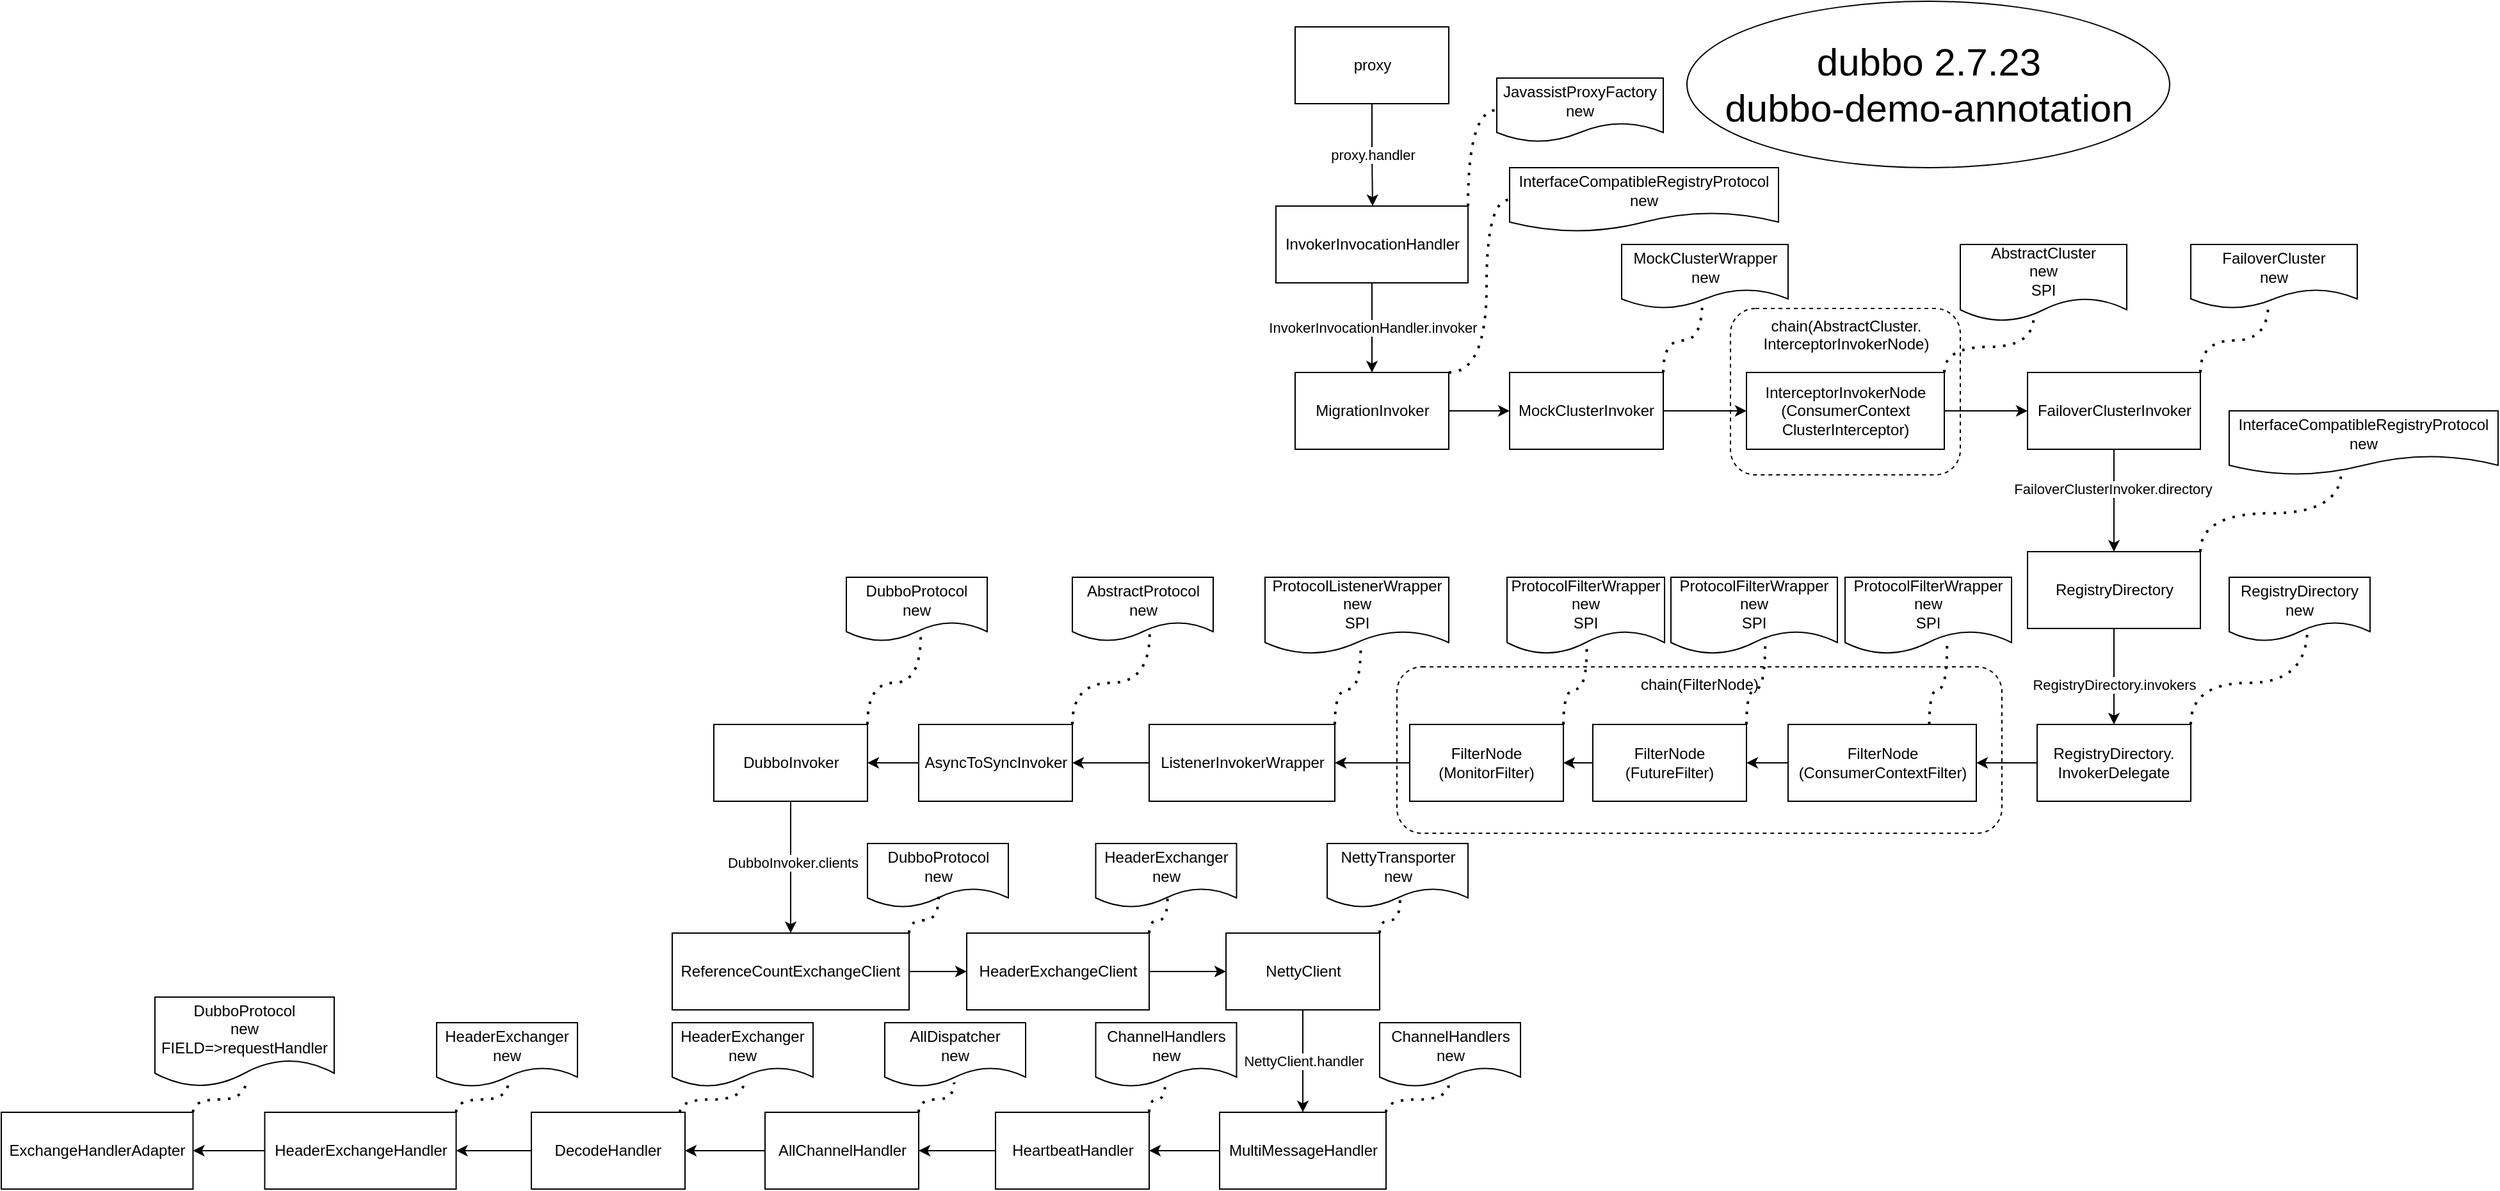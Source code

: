 <mxfile version="21.6.7" type="github" pages="3">
  <diagram name="消费者引用类结构" id="hy0jeKE4XFRfqzzDKgXy">
    <mxGraphModel dx="1707" dy="499" grid="1" gridSize="10" guides="1" tooltips="1" connect="1" arrows="1" fold="1" page="1" pageScale="1" pageWidth="827" pageHeight="1169" math="0" shadow="0">
      <root>
        <mxCell id="0" />
        <mxCell id="1" parent="0" />
        <UserObject label="InvokerInvocationHandler.invoker" id="w_X1053fAxAx2SAtFq89-5">
          <mxCell style="edgeStyle=orthogonalEdgeStyle;rounded=0;orthogonalLoop=1;jettySize=auto;html=1;" parent="1" source="w_X1053fAxAx2SAtFq89-3" target="w_X1053fAxAx2SAtFq89-4" edge="1">
            <mxGeometry relative="1" as="geometry" />
          </mxCell>
        </UserObject>
        <mxCell id="w_X1053fAxAx2SAtFq89-3" value="InvokerInvocationHandler" style="rounded=0;whiteSpace=wrap;html=1;" parent="1" vertex="1">
          <mxGeometry x="185.5" y="180" width="150" height="60" as="geometry" />
        </mxCell>
        <mxCell id="w_X1053fAxAx2SAtFq89-7" value="" style="edgeStyle=orthogonalEdgeStyle;rounded=0;orthogonalLoop=1;jettySize=auto;html=1;" parent="1" source="w_X1053fAxAx2SAtFq89-4" target="w_X1053fAxAx2SAtFq89-6" edge="1">
          <mxGeometry relative="1" as="geometry" />
        </mxCell>
        <mxCell id="w_X1053fAxAx2SAtFq89-8" value="chain(AbstractCluster.&lt;br&gt;InterceptorInvokerNode)" style="rounded=1;whiteSpace=wrap;html=1;align=center;verticalAlign=top;fillColor=none;dashed=1;" parent="1" vertex="1">
          <mxGeometry x="540.5" y="260" width="179.5" height="130" as="geometry" />
        </mxCell>
        <mxCell id="w_X1053fAxAx2SAtFq89-4" value="MigrationInvoker" style="whiteSpace=wrap;html=1;rounded=0;" parent="1" vertex="1">
          <mxGeometry x="200.5" y="310" width="120" height="60" as="geometry" />
        </mxCell>
        <mxCell id="w_X1053fAxAx2SAtFq89-84" value="" style="edgeStyle=orthogonalEdgeStyle;rounded=0;orthogonalLoop=1;jettySize=auto;html=1;" parent="1" source="w_X1053fAxAx2SAtFq89-6" target="w_X1053fAxAx2SAtFq89-11" edge="1">
          <mxGeometry relative="1" as="geometry" />
        </mxCell>
        <mxCell id="w_X1053fAxAx2SAtFq89-6" value="MockClusterInvoker" style="whiteSpace=wrap;html=1;rounded=0;" parent="1" vertex="1">
          <mxGeometry x="368" y="310" width="120" height="60" as="geometry" />
        </mxCell>
        <mxCell id="w_X1053fAxAx2SAtFq89-85" value="" style="edgeStyle=orthogonalEdgeStyle;rounded=0;orthogonalLoop=1;jettySize=auto;html=1;" parent="1" source="w_X1053fAxAx2SAtFq89-11" target="w_X1053fAxAx2SAtFq89-13" edge="1">
          <mxGeometry relative="1" as="geometry" />
        </mxCell>
        <mxCell id="w_X1053fAxAx2SAtFq89-11" value="InterceptorInvokerNode&lt;br&gt;(ConsumerContext&lt;br&gt;ClusterInterceptor)" style="rounded=0;whiteSpace=wrap;html=1;" parent="1" vertex="1">
          <mxGeometry x="553" y="310" width="154.5" height="60" as="geometry" />
        </mxCell>
        <mxCell id="w_X1053fAxAx2SAtFq89-16" value="" style="edgeStyle=orthogonalEdgeStyle;rounded=0;orthogonalLoop=1;jettySize=auto;html=1;" parent="1" source="w_X1053fAxAx2SAtFq89-13" target="w_X1053fAxAx2SAtFq89-15" edge="1">
          <mxGeometry relative="1" as="geometry" />
        </mxCell>
        <mxCell id="w_X1053fAxAx2SAtFq89-17" value="FailoverClusterInvoker.directory" style="edgeLabel;html=1;align=center;verticalAlign=middle;resizable=0;points=[];" parent="w_X1053fAxAx2SAtFq89-16" vertex="1" connectable="0">
          <mxGeometry x="-0.228" y="-1" relative="1" as="geometry">
            <mxPoint as="offset" />
          </mxGeometry>
        </mxCell>
        <mxCell id="w_X1053fAxAx2SAtFq89-13" value="FailoverClusterInvoker" style="rounded=0;whiteSpace=wrap;html=1;" parent="1" vertex="1">
          <mxGeometry x="772.5" y="310" width="135" height="60" as="geometry" />
        </mxCell>
        <mxCell id="w_X1053fAxAx2SAtFq89-19" value="" style="edgeStyle=orthogonalEdgeStyle;rounded=0;orthogonalLoop=1;jettySize=auto;html=1;" parent="1" source="w_X1053fAxAx2SAtFq89-15" target="w_X1053fAxAx2SAtFq89-18" edge="1">
          <mxGeometry relative="1" as="geometry" />
        </mxCell>
        <mxCell id="w_X1053fAxAx2SAtFq89-20" value="RegistryDirectory.invokers" style="edgeLabel;html=1;align=center;verticalAlign=middle;resizable=0;points=[];" parent="w_X1053fAxAx2SAtFq89-19" vertex="1" connectable="0">
          <mxGeometry x="0.175" relative="1" as="geometry">
            <mxPoint as="offset" />
          </mxGeometry>
        </mxCell>
        <mxCell id="w_X1053fAxAx2SAtFq89-15" value="RegistryDirectory" style="rounded=0;whiteSpace=wrap;html=1;" parent="1" vertex="1">
          <mxGeometry x="772.5" y="450" width="135" height="60" as="geometry" />
        </mxCell>
        <mxCell id="w_X1053fAxAx2SAtFq89-21" value="chain(FilterNode)" style="rounded=1;whiteSpace=wrap;html=1;align=center;verticalAlign=top;dashed=1;strokeColor=default;fillColor=none;gradientColor=default;" parent="1" vertex="1">
          <mxGeometry x="280" y="540" width="472.5" height="130" as="geometry" />
        </mxCell>
        <mxCell id="w_X1053fAxAx2SAtFq89-86" value="" style="edgeStyle=orthogonalEdgeStyle;rounded=0;orthogonalLoop=1;jettySize=auto;html=1;" parent="1" source="w_X1053fAxAx2SAtFq89-18" target="w_X1053fAxAx2SAtFq89-57" edge="1">
          <mxGeometry relative="1" as="geometry" />
        </mxCell>
        <mxCell id="w_X1053fAxAx2SAtFq89-18" value="RegistryDirectory.&lt;br&gt;InvokerDelegate" style="rounded=0;whiteSpace=wrap;html=1;" parent="1" vertex="1">
          <mxGeometry x="780" y="585" width="120" height="60" as="geometry" />
        </mxCell>
        <mxCell id="w_X1053fAxAx2SAtFq89-26" value="" style="edgeStyle=orthogonalEdgeStyle;rounded=0;orthogonalLoop=1;jettySize=auto;html=1;" parent="1" source="w_X1053fAxAx2SAtFq89-24" target="w_X1053fAxAx2SAtFq89-25" edge="1">
          <mxGeometry relative="1" as="geometry" />
        </mxCell>
        <mxCell id="w_X1053fAxAx2SAtFq89-24" value="ListenerInvokerWrapper" style="rounded=0;whiteSpace=wrap;html=1;" parent="1" vertex="1">
          <mxGeometry x="86.5" y="585" width="145" height="60" as="geometry" />
        </mxCell>
        <mxCell id="w_X1053fAxAx2SAtFq89-29" value="" style="edgeStyle=orthogonalEdgeStyle;rounded=0;orthogonalLoop=1;jettySize=auto;html=1;" parent="1" source="w_X1053fAxAx2SAtFq89-25" target="w_X1053fAxAx2SAtFq89-28" edge="1">
          <mxGeometry relative="1" as="geometry" />
        </mxCell>
        <mxCell id="w_X1053fAxAx2SAtFq89-25" value="AsyncToSyncInvoker" style="whiteSpace=wrap;html=1;rounded=0;" parent="1" vertex="1">
          <mxGeometry x="-93.5" y="585" width="120" height="60" as="geometry" />
        </mxCell>
        <mxCell id="w_X1053fAxAx2SAtFq89-31" value="" style="edgeStyle=orthogonalEdgeStyle;rounded=0;orthogonalLoop=1;jettySize=auto;html=1;" parent="1" source="w_X1053fAxAx2SAtFq89-28" target="w_X1053fAxAx2SAtFq89-30" edge="1">
          <mxGeometry relative="1" as="geometry" />
        </mxCell>
        <mxCell id="w_X1053fAxAx2SAtFq89-32" value="DubboInvoker.clients" style="edgeLabel;html=1;align=center;verticalAlign=middle;resizable=0;points=[];" parent="w_X1053fAxAx2SAtFq89-31" vertex="1" connectable="0">
          <mxGeometry x="-0.075" y="1" relative="1" as="geometry">
            <mxPoint as="offset" />
          </mxGeometry>
        </mxCell>
        <mxCell id="w_X1053fAxAx2SAtFq89-28" value="DubboInvoker" style="whiteSpace=wrap;html=1;rounded=0;" parent="1" vertex="1">
          <mxGeometry x="-253.5" y="585" width="120" height="60" as="geometry" />
        </mxCell>
        <mxCell id="w_X1053fAxAx2SAtFq89-34" value="" style="edgeStyle=orthogonalEdgeStyle;rounded=0;orthogonalLoop=1;jettySize=auto;html=1;" parent="1" source="w_X1053fAxAx2SAtFq89-30" target="w_X1053fAxAx2SAtFq89-33" edge="1">
          <mxGeometry relative="1" as="geometry" />
        </mxCell>
        <mxCell id="w_X1053fAxAx2SAtFq89-30" value="ReferenceCountExchangeClient" style="whiteSpace=wrap;html=1;rounded=0;" parent="1" vertex="1">
          <mxGeometry x="-286" y="748" width="185" height="60" as="geometry" />
        </mxCell>
        <mxCell id="w_X1053fAxAx2SAtFq89-38" value="" style="edgeStyle=orthogonalEdgeStyle;rounded=0;orthogonalLoop=1;jettySize=auto;html=1;" parent="1" source="w_X1053fAxAx2SAtFq89-33" target="w_X1053fAxAx2SAtFq89-37" edge="1">
          <mxGeometry relative="1" as="geometry" />
        </mxCell>
        <mxCell id="w_X1053fAxAx2SAtFq89-33" value="HeaderExchangeClient" style="whiteSpace=wrap;html=1;rounded=0;" parent="1" vertex="1">
          <mxGeometry x="-56" y="748" width="142.5" height="60" as="geometry" />
        </mxCell>
        <UserObject label="NettyClient.handler" id="w_X1053fAxAx2SAtFq89-40">
          <mxCell style="edgeStyle=orthogonalEdgeStyle;rounded=0;orthogonalLoop=1;jettySize=auto;html=1;" parent="1" source="w_X1053fAxAx2SAtFq89-37" target="w_X1053fAxAx2SAtFq89-39" edge="1">
            <mxGeometry relative="1" as="geometry" />
          </mxCell>
        </UserObject>
        <mxCell id="w_X1053fAxAx2SAtFq89-37" value="NettyClient" style="whiteSpace=wrap;html=1;rounded=0;" parent="1" vertex="1">
          <mxGeometry x="146.5" y="748" width="120" height="60" as="geometry" />
        </mxCell>
        <mxCell id="w_X1053fAxAx2SAtFq89-42" value="" style="edgeStyle=orthogonalEdgeStyle;rounded=0;orthogonalLoop=1;jettySize=auto;html=1;" parent="1" source="w_X1053fAxAx2SAtFq89-39" target="w_X1053fAxAx2SAtFq89-41" edge="1">
          <mxGeometry relative="1" as="geometry" />
        </mxCell>
        <mxCell id="w_X1053fAxAx2SAtFq89-39" value="MultiMessageHandler" style="whiteSpace=wrap;html=1;rounded=0;" parent="1" vertex="1">
          <mxGeometry x="141.5" y="888" width="130" height="60" as="geometry" />
        </mxCell>
        <mxCell id="w_X1053fAxAx2SAtFq89-44" value="" style="edgeStyle=orthogonalEdgeStyle;rounded=0;orthogonalLoop=1;jettySize=auto;html=1;" parent="1" source="w_X1053fAxAx2SAtFq89-41" target="w_X1053fAxAx2SAtFq89-43" edge="1">
          <mxGeometry relative="1" as="geometry" />
        </mxCell>
        <mxCell id="w_X1053fAxAx2SAtFq89-41" value="HeartbeatHandler" style="whiteSpace=wrap;html=1;rounded=0;" parent="1" vertex="1">
          <mxGeometry x="-33.5" y="888" width="120" height="60" as="geometry" />
        </mxCell>
        <mxCell id="w_X1053fAxAx2SAtFq89-46" value="" style="edgeStyle=orthogonalEdgeStyle;rounded=0;orthogonalLoop=1;jettySize=auto;html=1;" parent="1" source="w_X1053fAxAx2SAtFq89-43" target="w_X1053fAxAx2SAtFq89-45" edge="1">
          <mxGeometry relative="1" as="geometry" />
        </mxCell>
        <mxCell id="w_X1053fAxAx2SAtFq89-43" value="AllChannelHandler" style="whiteSpace=wrap;html=1;rounded=0;" parent="1" vertex="1">
          <mxGeometry x="-213.5" y="888" width="120" height="60" as="geometry" />
        </mxCell>
        <mxCell id="w_X1053fAxAx2SAtFq89-48" value="" style="edgeStyle=orthogonalEdgeStyle;rounded=0;orthogonalLoop=1;jettySize=auto;html=1;" parent="1" source="w_X1053fAxAx2SAtFq89-45" target="w_X1053fAxAx2SAtFq89-47" edge="1">
          <mxGeometry relative="1" as="geometry" />
        </mxCell>
        <mxCell id="w_X1053fAxAx2SAtFq89-45" value="DecodeHandler" style="whiteSpace=wrap;html=1;rounded=0;" parent="1" vertex="1">
          <mxGeometry x="-396" y="888" width="120" height="60" as="geometry" />
        </mxCell>
        <mxCell id="w_X1053fAxAx2SAtFq89-50" value="" style="edgeStyle=orthogonalEdgeStyle;rounded=0;orthogonalLoop=1;jettySize=auto;html=1;" parent="1" source="w_X1053fAxAx2SAtFq89-47" target="w_X1053fAxAx2SAtFq89-49" edge="1">
          <mxGeometry relative="1" as="geometry" />
        </mxCell>
        <mxCell id="w_X1053fAxAx2SAtFq89-47" value="HeaderExchangeHandler" style="whiteSpace=wrap;html=1;rounded=0;" parent="1" vertex="1">
          <mxGeometry x="-604.25" y="888" width="149.5" height="60" as="geometry" />
        </mxCell>
        <UserObject label="ExchangeHandlerAdapter" id="w_X1053fAxAx2SAtFq89-49">
          <mxCell style="whiteSpace=wrap;html=1;rounded=0;" parent="1" vertex="1">
            <mxGeometry x="-810" y="888" width="149.75" height="60" as="geometry" />
          </mxCell>
        </UserObject>
        <UserObject label="proxy.handler" id="w_X1053fAxAx2SAtFq89-56">
          <mxCell style="edgeStyle=orthogonalEdgeStyle;rounded=0;orthogonalLoop=1;jettySize=auto;html=1;" parent="1" source="w_X1053fAxAx2SAtFq89-53" target="w_X1053fAxAx2SAtFq89-3" edge="1">
            <mxGeometry relative="1" as="geometry">
              <Array as="points">
                <mxPoint x="261" y="140" />
                <mxPoint x="261" y="140" />
              </Array>
            </mxGeometry>
          </mxCell>
        </UserObject>
        <mxCell id="w_X1053fAxAx2SAtFq89-53" value="proxy" style="whiteSpace=wrap;html=1;rounded=0;" parent="1" vertex="1">
          <mxGeometry x="200.5" y="40" width="120" height="60" as="geometry" />
        </mxCell>
        <mxCell id="w_X1053fAxAx2SAtFq89-60" value="" style="edgeStyle=orthogonalEdgeStyle;rounded=0;orthogonalLoop=1;jettySize=auto;html=1;" parent="1" source="w_X1053fAxAx2SAtFq89-57" target="w_X1053fAxAx2SAtFq89-58" edge="1">
          <mxGeometry relative="1" as="geometry" />
        </mxCell>
        <mxCell id="w_X1053fAxAx2SAtFq89-57" value="FilterNode&lt;br&gt;(ConsumerContextFilter)" style="rounded=0;whiteSpace=wrap;html=1;" parent="1" vertex="1">
          <mxGeometry x="585.5" y="585" width="147" height="60" as="geometry" />
        </mxCell>
        <mxCell id="w_X1053fAxAx2SAtFq89-61" value="" style="edgeStyle=orthogonalEdgeStyle;rounded=0;orthogonalLoop=1;jettySize=auto;html=1;" parent="1" source="w_X1053fAxAx2SAtFq89-58" target="w_X1053fAxAx2SAtFq89-59" edge="1">
          <mxGeometry relative="1" as="geometry" />
        </mxCell>
        <mxCell id="w_X1053fAxAx2SAtFq89-58" value="FilterNode&lt;br style=&quot;border-color: var(--border-color);&quot;&gt;(FutureFilter)" style="rounded=0;whiteSpace=wrap;html=1;" parent="1" vertex="1">
          <mxGeometry x="433" y="585" width="120" height="60" as="geometry" />
        </mxCell>
        <mxCell id="w_X1053fAxAx2SAtFq89-87" value="" style="edgeStyle=orthogonalEdgeStyle;rounded=0;orthogonalLoop=1;jettySize=auto;html=1;" parent="1" source="w_X1053fAxAx2SAtFq89-59" target="w_X1053fAxAx2SAtFq89-24" edge="1">
          <mxGeometry relative="1" as="geometry" />
        </mxCell>
        <mxCell id="w_X1053fAxAx2SAtFq89-59" value="FilterNode&lt;br style=&quot;border-color: var(--border-color);&quot;&gt;(MonitorFilter)" style="rounded=0;whiteSpace=wrap;html=1;" parent="1" vertex="1">
          <mxGeometry x="290" y="585" width="120" height="60" as="geometry" />
        </mxCell>
        <mxCell id="w_X1053fAxAx2SAtFq89-68" value="JavassistProxyFactory&lt;br style=&quot;border-color: var(--border-color);&quot;&gt;new" style="shape=document;whiteSpace=wrap;html=1;boundedLbl=1;" parent="1" vertex="1">
          <mxGeometry x="358" y="80" width="130" height="50" as="geometry" />
        </mxCell>
        <mxCell id="w_X1053fAxAx2SAtFq89-71" value="InterfaceCompatibleRegistryProtocol&lt;br style=&quot;border-color: var(--border-color);&quot;&gt;new" style="shape=document;whiteSpace=wrap;html=1;boundedLbl=1;" parent="1" vertex="1">
          <mxGeometry x="368" y="150" width="210" height="50" as="geometry" />
        </mxCell>
        <mxCell id="w_X1053fAxAx2SAtFq89-73" value="" style="endArrow=none;dashed=1;html=1;dashPattern=1 3;strokeWidth=2;rounded=0;entryX=0;entryY=0.5;entryDx=0;entryDy=0;exitX=1;exitY=0;exitDx=0;exitDy=0;edgeStyle=orthogonalEdgeStyle;elbow=vertical;curved=1;" parent="1" source="w_X1053fAxAx2SAtFq89-3" target="w_X1053fAxAx2SAtFq89-68" edge="1">
          <mxGeometry width="50" height="50" relative="1" as="geometry">
            <mxPoint x="320.5" y="165.06" as="sourcePoint" />
            <mxPoint x="343" y="100.06" as="targetPoint" />
          </mxGeometry>
        </mxCell>
        <mxCell id="w_X1053fAxAx2SAtFq89-74" value="" style="endArrow=none;dashed=1;html=1;dashPattern=1 3;strokeWidth=2;rounded=0;entryX=0;entryY=0.5;entryDx=0;entryDy=0;exitX=1;exitY=0;exitDx=0;exitDy=0;elbow=vertical;edgeStyle=orthogonalEdgeStyle;curved=1;" parent="1" source="w_X1053fAxAx2SAtFq89-4" target="w_X1053fAxAx2SAtFq89-71" edge="1">
          <mxGeometry width="50" height="50" relative="1" as="geometry">
            <mxPoint x="346" y="220" as="sourcePoint" />
            <mxPoint x="416" y="165" as="targetPoint" />
            <Array as="points">
              <mxPoint x="350" y="310" />
              <mxPoint x="350" y="175" />
            </Array>
          </mxGeometry>
        </mxCell>
        <mxCell id="w_X1053fAxAx2SAtFq89-75" value="MockClusterWrapper&lt;br style=&quot;border-color: var(--border-color);&quot;&gt;new" style="shape=document;whiteSpace=wrap;html=1;boundedLbl=1;" parent="1" vertex="1">
          <mxGeometry x="455.5" y="210" width="130" height="50" as="geometry" />
        </mxCell>
        <mxCell id="w_X1053fAxAx2SAtFq89-78" value="AbstractCluster&lt;br style=&quot;border-color: var(--border-color);&quot;&gt;new&lt;br&gt;SPI" style="shape=document;whiteSpace=wrap;html=1;boundedLbl=1;" parent="1" vertex="1">
          <mxGeometry x="720" y="210" width="130" height="60" as="geometry" />
        </mxCell>
        <mxCell id="w_X1053fAxAx2SAtFq89-89" value="" style="endArrow=none;dashed=1;html=1;dashPattern=1 3;strokeWidth=2;rounded=0;entryX=0.441;entryY=0.932;entryDx=0;entryDy=0;exitX=1;exitY=0;exitDx=0;exitDy=0;edgeStyle=orthogonalEdgeStyle;elbow=vertical;curved=1;entryPerimeter=0;" parent="1" source="w_X1053fAxAx2SAtFq89-11" target="w_X1053fAxAx2SAtFq89-78" edge="1">
          <mxGeometry width="50" height="50" relative="1" as="geometry">
            <mxPoint x="920" y="264.74" as="sourcePoint" />
            <mxPoint x="967" y="144.74" as="targetPoint" />
          </mxGeometry>
        </mxCell>
        <mxCell id="w_X1053fAxAx2SAtFq89-90" value="" style="endArrow=none;dashed=1;html=1;dashPattern=1 3;strokeWidth=2;rounded=0;exitX=1;exitY=0;exitDx=0;exitDy=0;entryX=0.484;entryY=0.885;entryDx=0;entryDy=0;entryPerimeter=0;edgeStyle=orthogonalEdgeStyle;curved=1;" parent="1" source="w_X1053fAxAx2SAtFq89-6" target="w_X1053fAxAx2SAtFq89-75" edge="1">
          <mxGeometry width="50" height="50" relative="1" as="geometry">
            <mxPoint x="670" y="380" as="sourcePoint" />
            <mxPoint x="720" y="330" as="targetPoint" />
          </mxGeometry>
        </mxCell>
        <mxCell id="w_X1053fAxAx2SAtFq89-91" value="FailoverCluster&lt;br&gt;new" style="shape=document;whiteSpace=wrap;html=1;boundedLbl=1;" parent="1" vertex="1">
          <mxGeometry x="900" y="210" width="130" height="50" as="geometry" />
        </mxCell>
        <mxCell id="w_X1053fAxAx2SAtFq89-92" value="" style="endArrow=none;dashed=1;html=1;dashPattern=1 3;strokeWidth=2;rounded=0;entryX=0.465;entryY=0.932;entryDx=0;entryDy=0;entryPerimeter=0;exitX=1;exitY=0;exitDx=0;exitDy=0;edgeStyle=orthogonalEdgeStyle;curved=1;" parent="1" source="w_X1053fAxAx2SAtFq89-13" target="w_X1053fAxAx2SAtFq89-91" edge="1">
          <mxGeometry width="50" height="50" relative="1" as="geometry">
            <mxPoint x="670" y="360" as="sourcePoint" />
            <mxPoint x="720" y="310" as="targetPoint" />
          </mxGeometry>
        </mxCell>
        <mxCell id="w_X1053fAxAx2SAtFq89-93" value="InterfaceCompatibleRegistryProtocol&lt;br&gt;new" style="shape=document;whiteSpace=wrap;html=1;boundedLbl=1;" parent="1" vertex="1">
          <mxGeometry x="930" y="340" width="210" height="50" as="geometry" />
        </mxCell>
        <mxCell id="w_X1053fAxAx2SAtFq89-94" value="" style="endArrow=none;dashed=1;html=1;dashPattern=1 3;strokeWidth=2;rounded=0;entryX=0.417;entryY=0.932;entryDx=0;entryDy=0;entryPerimeter=0;exitX=1;exitY=0;exitDx=0;exitDy=0;edgeStyle=orthogonalEdgeStyle;curved=1;" parent="1" source="w_X1053fAxAx2SAtFq89-15" target="w_X1053fAxAx2SAtFq89-93" edge="1">
          <mxGeometry width="50" height="50" relative="1" as="geometry">
            <mxPoint x="940.53" y="483.4" as="sourcePoint" />
            <mxPoint x="1002.53" y="440.4" as="targetPoint" />
          </mxGeometry>
        </mxCell>
        <mxCell id="w_X1053fAxAx2SAtFq89-95" value="RegistryDirectory&lt;br&gt;new" style="shape=document;whiteSpace=wrap;html=1;boundedLbl=1;" parent="1" vertex="1">
          <mxGeometry x="930" y="470" width="110" height="50" as="geometry" />
        </mxCell>
        <mxCell id="w_X1053fAxAx2SAtFq89-96" value="" style="endArrow=none;dashed=1;html=1;dashPattern=1 3;strokeWidth=2;rounded=0;entryX=0.555;entryY=0.791;entryDx=0;entryDy=0;entryPerimeter=0;exitX=1;exitY=0;exitDx=0;exitDy=0;edgeStyle=orthogonalEdgeStyle;curved=1;" parent="1" source="w_X1053fAxAx2SAtFq89-18" target="w_X1053fAxAx2SAtFq89-95" edge="1">
          <mxGeometry width="50" height="50" relative="1" as="geometry">
            <mxPoint x="910.53" y="636.7" as="sourcePoint" />
            <mxPoint x="1020.53" y="573.7" as="targetPoint" />
          </mxGeometry>
        </mxCell>
        <mxCell id="w_X1053fAxAx2SAtFq89-97" value="AbstractProtocol&lt;br&gt;new" style="shape=document;whiteSpace=wrap;html=1;boundedLbl=1;" parent="1" vertex="1">
          <mxGeometry x="26.5" y="470" width="110" height="50" as="geometry" />
        </mxCell>
        <mxCell id="w_X1053fAxAx2SAtFq89-98" value="" style="endArrow=none;dashed=1;html=1;dashPattern=1 3;strokeWidth=2;rounded=0;entryX=0.549;entryY=0.873;entryDx=0;entryDy=0;entryPerimeter=0;exitX=1;exitY=0;exitDx=0;exitDy=0;edgeStyle=orthogonalEdgeStyle;curved=1;" parent="1" source="w_X1053fAxAx2SAtFq89-25" target="w_X1053fAxAx2SAtFq89-97" edge="1">
          <mxGeometry width="50" height="50" relative="1" as="geometry">
            <mxPoint x="641.38" y="575.45" as="sourcePoint" />
            <mxPoint x="732.38" y="520.45" as="targetPoint" />
          </mxGeometry>
        </mxCell>
        <mxCell id="w_X1053fAxAx2SAtFq89-99" value="ProtocolFilterWrapper&lt;br style=&quot;border-color: var(--border-color);&quot;&gt;new&lt;br style=&quot;border-color: var(--border-color);&quot;&gt;SPI" style="shape=document;whiteSpace=wrap;html=1;boundedLbl=1;" parent="1" vertex="1">
          <mxGeometry x="630" y="470" width="130" height="60" as="geometry" />
        </mxCell>
        <mxCell id="w_X1053fAxAx2SAtFq89-101" value="ProtocolFilterWrapper&lt;br&gt;new&lt;br&gt;SPI" style="shape=document;whiteSpace=wrap;html=1;boundedLbl=1;" parent="1" vertex="1">
          <mxGeometry x="494" y="470" width="130" height="60" as="geometry" />
        </mxCell>
        <mxCell id="w_X1053fAxAx2SAtFq89-105" value="ProtocolFilterWrapper&lt;br style=&quot;border-color: var(--border-color);&quot;&gt;new&lt;br style=&quot;border-color: var(--border-color);&quot;&gt;SPI" style="shape=document;whiteSpace=wrap;html=1;boundedLbl=1;" parent="1" vertex="1">
          <mxGeometry x="366" y="470" width="123" height="60" as="geometry" />
        </mxCell>
        <mxCell id="w_X1053fAxAx2SAtFq89-106" value="" style="endArrow=none;dashed=1;html=1;dashPattern=1 3;strokeWidth=2;rounded=0;entryX=0.613;entryY=0.861;entryDx=0;entryDy=0;entryPerimeter=0;edgeStyle=orthogonalEdgeStyle;curved=1;exitX=0.75;exitY=0;exitDx=0;exitDy=0;" parent="1" source="w_X1053fAxAx2SAtFq89-57" target="w_X1053fAxAx2SAtFq89-99" edge="1">
          <mxGeometry width="50" height="50" relative="1" as="geometry">
            <mxPoint x="660.11" y="581.35" as="sourcePoint" />
            <mxPoint x="720.11" y="520.35" as="targetPoint" />
          </mxGeometry>
        </mxCell>
        <mxCell id="w_X1053fAxAx2SAtFq89-107" value="" style="endArrow=none;dashed=1;html=1;dashPattern=1 3;strokeWidth=2;rounded=0;entryX=0.567;entryY=0.779;entryDx=0;entryDy=0;entryPerimeter=0;exitX=1;exitY=0;exitDx=0;exitDy=0;edgeStyle=orthogonalEdgeStyle;curved=1;" parent="1" source="w_X1053fAxAx2SAtFq89-58" target="w_X1053fAxAx2SAtFq89-101" edge="1">
          <mxGeometry width="50" height="50" relative="1" as="geometry">
            <mxPoint x="469.36" y="581.35" as="sourcePoint" />
            <mxPoint x="529.36" y="520.35" as="targetPoint" />
          </mxGeometry>
        </mxCell>
        <mxCell id="w_X1053fAxAx2SAtFq89-108" value="" style="endArrow=none;dashed=1;html=1;dashPattern=1 3;strokeWidth=2;rounded=0;entryX=0.506;entryY=0.932;entryDx=0;entryDy=0;entryPerimeter=0;exitX=1;exitY=0;exitDx=0;exitDy=0;edgeStyle=orthogonalEdgeStyle;curved=1;" parent="1" source="w_X1053fAxAx2SAtFq89-59" target="w_X1053fAxAx2SAtFq89-105" edge="1">
          <mxGeometry width="50" height="50" relative="1" as="geometry">
            <mxPoint x="315.31" y="571.35" as="sourcePoint" />
            <mxPoint x="375.31" y="510.35" as="targetPoint" />
          </mxGeometry>
        </mxCell>
        <mxCell id="w_X1053fAxAx2SAtFq89-109" value="ProtocolListenerWrapper&lt;br style=&quot;border-color: var(--border-color);&quot;&gt;new&lt;br style=&quot;border-color: var(--border-color);&quot;&gt;SPI" style="shape=document;whiteSpace=wrap;html=1;boundedLbl=1;" parent="1" vertex="1">
          <mxGeometry x="177" y="470" width="143.5" height="60" as="geometry" />
        </mxCell>
        <mxCell id="w_X1053fAxAx2SAtFq89-110" value="" style="endArrow=none;dashed=1;html=1;dashPattern=1 3;strokeWidth=2;rounded=0;entryX=0.521;entryY=0.875;entryDx=0;entryDy=0;entryPerimeter=0;exitX=1;exitY=0;exitDx=0;exitDy=0;edgeStyle=orthogonalEdgeStyle;curved=1;" parent="1" source="w_X1053fAxAx2SAtFq89-24" target="w_X1053fAxAx2SAtFq89-109" edge="1">
          <mxGeometry width="50" height="50" relative="1" as="geometry">
            <mxPoint x="231.5" y="579.08" as="sourcePoint" />
            <mxPoint x="249.5" y="520.08" as="targetPoint" />
          </mxGeometry>
        </mxCell>
        <mxCell id="w_X1053fAxAx2SAtFq89-111" value="DubboProtocol&lt;br&gt;new" style="shape=document;whiteSpace=wrap;html=1;boundedLbl=1;" parent="1" vertex="1">
          <mxGeometry x="-150" y="470" width="110" height="50" as="geometry" />
        </mxCell>
        <mxCell id="w_X1053fAxAx2SAtFq89-113" value="DubboProtocol&lt;br&gt;new" style="shape=document;whiteSpace=wrap;html=1;boundedLbl=1;" parent="1" vertex="1">
          <mxGeometry x="-133.5" y="678" width="110" height="50" as="geometry" />
        </mxCell>
        <mxCell id="w_X1053fAxAx2SAtFq89-114" value="HeaderExchanger&lt;br&gt;new" style="shape=document;whiteSpace=wrap;html=1;boundedLbl=1;" parent="1" vertex="1">
          <mxGeometry x="44.75" y="678" width="110" height="50" as="geometry" />
        </mxCell>
        <mxCell id="w_X1053fAxAx2SAtFq89-116" value="HeaderExchanger&lt;br&gt;new" style="shape=document;whiteSpace=wrap;html=1;boundedLbl=1;" parent="1" vertex="1">
          <mxGeometry x="-286" y="818" width="110" height="50" as="geometry" />
        </mxCell>
        <mxCell id="w_X1053fAxAx2SAtFq89-117" value="" style="endArrow=none;dashed=1;html=1;dashPattern=1 3;strokeWidth=2;rounded=0;entryX=0.51;entryY=0.908;entryDx=0;entryDy=0;entryPerimeter=0;exitX=0.967;exitY=0;exitDx=0;exitDy=0;edgeStyle=orthogonalEdgeStyle;curved=1;exitPerimeter=0;" parent="1" source="w_X1053fAxAx2SAtFq89-45" target="w_X1053fAxAx2SAtFq89-116" edge="1">
          <mxGeometry width="50" height="50" relative="1" as="geometry">
            <mxPoint x="-275.5" y="898" as="sourcePoint" />
            <mxPoint x="-225.34" y="867.75" as="targetPoint" />
          </mxGeometry>
        </mxCell>
        <mxCell id="w_X1053fAxAx2SAtFq89-118" value="HeaderExchanger&lt;br&gt;new" style="shape=document;whiteSpace=wrap;html=1;boundedLbl=1;" parent="1" vertex="1">
          <mxGeometry x="-470" y="818" width="110" height="50" as="geometry" />
        </mxCell>
        <mxCell id="w_X1053fAxAx2SAtFq89-119" value="" style="endArrow=none;dashed=1;html=1;dashPattern=1 3;strokeWidth=2;rounded=0;entryX=0.51;entryY=0.908;entryDx=0;entryDy=0;entryPerimeter=0;exitX=1;exitY=0;exitDx=0;exitDy=0;edgeStyle=orthogonalEdgeStyle;curved=1;" parent="1" source="w_X1053fAxAx2SAtFq89-47" target="w_X1053fAxAx2SAtFq89-118" edge="1">
          <mxGeometry width="50" height="50" relative="1" as="geometry">
            <mxPoint x="-459.5" y="883" as="sourcePoint" />
            <mxPoint x="-409.34" y="852.75" as="targetPoint" />
          </mxGeometry>
        </mxCell>
        <mxCell id="w_X1053fAxAx2SAtFq89-120" value="NettyTransporter&lt;br&gt;new" style="shape=document;whiteSpace=wrap;html=1;boundedLbl=1;" parent="1" vertex="1">
          <mxGeometry x="225.5" y="678" width="110" height="50" as="geometry" />
        </mxCell>
        <mxCell id="w_X1053fAxAx2SAtFq89-121" value="" style="endArrow=none;dashed=1;html=1;dashPattern=1 3;strokeWidth=2;rounded=0;entryX=0.517;entryY=0.885;entryDx=0;entryDy=0;entryPerimeter=0;exitX=1;exitY=0;exitDx=0;exitDy=0;edgeStyle=orthogonalEdgeStyle;curved=1;" parent="1" source="w_X1053fAxAx2SAtFq89-37" target="w_X1053fAxAx2SAtFq89-120" edge="1">
          <mxGeometry width="50" height="50" relative="1" as="geometry">
            <mxPoint x="312.4" y="779.6" as="sourcePoint" />
            <mxPoint x="358.4" y="744.6" as="targetPoint" />
          </mxGeometry>
        </mxCell>
        <mxCell id="w_X1053fAxAx2SAtFq89-122" value="ChannelHandlers&lt;br&gt;new" style="shape=document;whiteSpace=wrap;html=1;boundedLbl=1;" parent="1" vertex="1">
          <mxGeometry x="266.5" y="818" width="110" height="50" as="geometry" />
        </mxCell>
        <mxCell id="w_X1053fAxAx2SAtFq89-123" value="" style="endArrow=none;dashed=1;html=1;dashPattern=1 3;strokeWidth=2;rounded=0;entryX=0.493;entryY=0.932;entryDx=0;entryDy=0;entryPerimeter=0;exitX=1;exitY=0;exitDx=0;exitDy=0;edgeStyle=orthogonalEdgeStyle;curved=1;" parent="1" source="w_X1053fAxAx2SAtFq89-39" target="w_X1053fAxAx2SAtFq89-122" edge="1">
          <mxGeometry width="50" height="50" relative="1" as="geometry">
            <mxPoint x="349.5" y="935.3" as="sourcePoint" />
            <mxPoint x="395.5" y="900.3" as="targetPoint" />
          </mxGeometry>
        </mxCell>
        <mxCell id="w_X1053fAxAx2SAtFq89-124" value="ChannelHandlers&lt;br&gt;new" style="shape=document;whiteSpace=wrap;html=1;boundedLbl=1;" parent="1" vertex="1">
          <mxGeometry x="44.75" y="818" width="110" height="50" as="geometry" />
        </mxCell>
        <mxCell id="w_X1053fAxAx2SAtFq89-125" value="" style="endArrow=none;dashed=1;html=1;dashPattern=1 3;strokeWidth=2;rounded=0;entryX=0.493;entryY=0.932;entryDx=0;entryDy=0;entryPerimeter=0;exitX=1;exitY=0;exitDx=0;exitDy=0;edgeStyle=orthogonalEdgeStyle;curved=1;" parent="1" source="w_X1053fAxAx2SAtFq89-41" target="w_X1053fAxAx2SAtFq89-124" edge="1">
          <mxGeometry width="50" height="50" relative="1" as="geometry">
            <mxPoint x="26.5" y="888" as="sourcePoint" />
            <mxPoint x="151" y="900.3" as="targetPoint" />
          </mxGeometry>
        </mxCell>
        <mxCell id="w_X1053fAxAx2SAtFq89-126" value="AllDispatcher&lt;br&gt;new" style="shape=document;whiteSpace=wrap;html=1;boundedLbl=1;" parent="1" vertex="1">
          <mxGeometry x="-120" y="818" width="110" height="50" as="geometry" />
        </mxCell>
        <mxCell id="w_X1053fAxAx2SAtFq89-127" value="" style="endArrow=none;dashed=1;html=1;dashPattern=1 3;strokeWidth=2;rounded=0;entryX=0.493;entryY=0.932;entryDx=0;entryDy=0;entryPerimeter=0;exitX=1;exitY=0;exitDx=0;exitDy=0;edgeStyle=orthogonalEdgeStyle;curved=1;" parent="1" source="w_X1053fAxAx2SAtFq89-43" target="w_X1053fAxAx2SAtFq89-126" edge="1">
          <mxGeometry width="50" height="50" relative="1" as="geometry">
            <mxPoint x="-78.75" y="888" as="sourcePoint" />
            <mxPoint x="-13.75" y="900.3" as="targetPoint" />
          </mxGeometry>
        </mxCell>
        <mxCell id="w_X1053fAxAx2SAtFq89-128" value="DubboProtocol&lt;br&gt;new&lt;br&gt;FIELD=&amp;gt;requestHandler" style="shape=document;whiteSpace=wrap;html=1;boundedLbl=1;" parent="1" vertex="1">
          <mxGeometry x="-690" y="798" width="140" height="70" as="geometry" />
        </mxCell>
        <mxCell id="w_X1053fAxAx2SAtFq89-129" value="" style="endArrow=none;dashed=1;html=1;dashPattern=1 3;strokeWidth=2;rounded=0;entryX=0.51;entryY=0.908;entryDx=0;entryDy=0;entryPerimeter=0;exitX=1;exitY=0;exitDx=0;exitDy=0;edgeStyle=orthogonalEdgeStyle;curved=1;" parent="1" source="w_X1053fAxAx2SAtFq89-49" target="w_X1053fAxAx2SAtFq89-128" edge="1">
          <mxGeometry width="50" height="50" relative="1" as="geometry">
            <mxPoint x="-655" y="858" as="sourcePoint" />
            <mxPoint x="-609.34" y="822.75" as="targetPoint" />
          </mxGeometry>
        </mxCell>
        <mxCell id="w_X1053fAxAx2SAtFq89-130" value="" style="endArrow=none;dashed=1;html=1;dashPattern=1 3;strokeWidth=2;rounded=0;entryX=0.528;entryY=0.908;entryDx=0;entryDy=0;entryPerimeter=0;edgeStyle=orthogonalEdgeStyle;curved=1;exitX=1;exitY=0;exitDx=0;exitDy=0;" parent="1" source="w_X1053fAxAx2SAtFq89-28" target="w_X1053fAxAx2SAtFq89-111" edge="1">
          <mxGeometry width="50" height="50" relative="1" as="geometry">
            <mxPoint x="-130" y="560" as="sourcePoint" />
            <mxPoint x="-79.5" y="530.35" as="targetPoint" />
          </mxGeometry>
        </mxCell>
        <mxCell id="w_X1053fAxAx2SAtFq89-131" value="" style="endArrow=none;dashed=1;html=1;dashPattern=1 3;strokeWidth=2;rounded=0;entryX=0.51;entryY=0.838;entryDx=0;entryDy=0;entryPerimeter=0;exitX=1;exitY=0;exitDx=0;exitDy=0;edgeStyle=orthogonalEdgeStyle;curved=1;" parent="1" source="w_X1053fAxAx2SAtFq89-33" target="w_X1053fAxAx2SAtFq89-114" edge="1">
          <mxGeometry width="50" height="50" relative="1" as="geometry">
            <mxPoint x="86" y="748" as="sourcePoint" />
            <mxPoint x="133" y="732" as="targetPoint" />
          </mxGeometry>
        </mxCell>
        <mxCell id="w_X1053fAxAx2SAtFq89-132" value="" style="endArrow=none;dashed=1;html=1;dashPattern=1 3;strokeWidth=2;rounded=0;entryX=0.506;entryY=0.814;entryDx=0;entryDy=0;entryPerimeter=0;exitX=1;exitY=0;exitDx=0;exitDy=0;edgeStyle=orthogonalEdgeStyle;curved=1;" parent="1" source="w_X1053fAxAx2SAtFq89-30" target="w_X1053fAxAx2SAtFq89-113" edge="1">
          <mxGeometry width="50" height="50" relative="1" as="geometry">
            <mxPoint x="-118.75" y="748" as="sourcePoint" />
            <mxPoint x="-72.75" y="730" as="targetPoint" />
          </mxGeometry>
        </mxCell>
        <mxCell id="w_X1053fAxAx2SAtFq89-133" value="dubbo 2.7.23&lt;br&gt;dubbo-demo-annotation" style="ellipse;whiteSpace=wrap;html=1;fontSize=30;" parent="1" vertex="1">
          <mxGeometry x="506.5" y="20" width="377" height="130" as="geometry" />
        </mxCell>
      </root>
    </mxGraphModel>
  </diagram>
  <diagram id="m4V-cm2U8bQ2__eVS0Wy" name="消费者调用链路">
    <mxGraphModel dx="2295" dy="913" grid="1" gridSize="10" guides="1" tooltips="1" connect="1" arrows="1" fold="1" page="1" pageScale="1" pageWidth="827" pageHeight="1169" math="0" shadow="0">
      <root>
        <mxCell id="0" />
        <mxCell id="1" parent="0" />
        <UserObject label="" id="gUv_wfnyuFuT31W1WmcQ-1">
          <mxCell style="edgeStyle=orthogonalEdgeStyle;rounded=0;orthogonalLoop=1;jettySize=auto;html=1;" parent="1" source="gUv_wfnyuFuT31W1WmcQ-2" target="gUv_wfnyuFuT31W1WmcQ-5" edge="1">
            <mxGeometry relative="1" as="geometry" />
          </mxCell>
        </UserObject>
        <mxCell id="gUv_wfnyuFuT31W1WmcQ-2" value="InvokerInvocationHandler&lt;br&gt;invoke" style="rounded=0;whiteSpace=wrap;html=1;fillColor=#E6E6E6;" parent="1" vertex="1">
          <mxGeometry x="-13.12" y="230" width="150" height="60" as="geometry" />
        </mxCell>
        <mxCell id="gUv_wfnyuFuT31W1WmcQ-3" value="" style="edgeStyle=orthogonalEdgeStyle;rounded=0;orthogonalLoop=1;jettySize=auto;html=1;" parent="1" source="gUv_wfnyuFuT31W1WmcQ-5" target="gUv_wfnyuFuT31W1WmcQ-7" edge="1">
          <mxGeometry relative="1" as="geometry" />
        </mxCell>
        <mxCell id="gUv_wfnyuFuT31W1WmcQ-4" value="chain(AbstractCluster.&lt;br&gt;InterceptorInvokerNode)" style="rounded=1;whiteSpace=wrap;html=1;align=center;verticalAlign=top;fillColor=none;dashed=1;" parent="1" vertex="1">
          <mxGeometry x="394.01" y="130" width="603.87" height="330" as="geometry" />
        </mxCell>
        <mxCell id="gUv_wfnyuFuT31W1WmcQ-5" value="MigrationInvoker&lt;br&gt;invoke" style="whiteSpace=wrap;html=1;rounded=0;fillColor=#FFFFFF;" parent="1" vertex="1">
          <mxGeometry x="1.88" y="380" width="120" height="60" as="geometry" />
        </mxCell>
        <mxCell id="gUv_wfnyuFuT31W1WmcQ-6" value="" style="edgeStyle=orthogonalEdgeStyle;rounded=0;orthogonalLoop=1;jettySize=auto;html=1;" parent="1" source="gUv_wfnyuFuT31W1WmcQ-7" target="gUv_wfnyuFuT31W1WmcQ-9" edge="1">
          <mxGeometry relative="1" as="geometry" />
        </mxCell>
        <mxCell id="gUv_wfnyuFuT31W1WmcQ-7" value="MockClusterInvoker&lt;br&gt;invoke" style="whiteSpace=wrap;html=1;rounded=0;" parent="1" vertex="1">
          <mxGeometry x="201.88" y="380" width="120" height="60" as="geometry" />
        </mxCell>
        <mxCell id="gUv_wfnyuFuT31W1WmcQ-8" value="" style="rounded=0;orthogonalLoop=1;jettySize=auto;html=1;edgeStyle=orthogonalEdgeStyle;" parent="1" source="18pJkfJRKfMWxIx1qLzP-9" target="gUv_wfnyuFuT31W1WmcQ-12" edge="1">
          <mxGeometry relative="1" as="geometry">
            <mxPoint x="837.88" y="300" as="sourcePoint" />
            <Array as="points">
              <mxPoint x="932" y="280" />
              <mxPoint x="1012" y="280" />
              <mxPoint x="1007" y="279" />
            </Array>
          </mxGeometry>
        </mxCell>
        <mxCell id="gUv_wfnyuFuT31W1WmcQ-9" value="InterceptorInvokerNode&lt;br&gt;invoke" style="rounded=0;whiteSpace=wrap;html=1;" parent="1" vertex="1">
          <mxGeometry x="416.63" y="380" width="154.5" height="60" as="geometry" />
        </mxCell>
        <mxCell id="uNssUlicVc8zWhVODk2F-21" value="" style="rounded=0;orthogonalLoop=1;jettySize=auto;html=1;edgeStyle=orthogonalEdgeStyle;" parent="1" source="uNssUlicVc8zWhVODk2F-16" target="gUv_wfnyuFuT31W1WmcQ-18" edge="1">
          <mxGeometry relative="1" as="geometry">
            <mxPoint x="1277.88" y="400" as="targetPoint" />
            <mxPoint x="1127.88" y="480" as="sourcePoint" />
          </mxGeometry>
        </mxCell>
        <mxCell id="gUv_wfnyuFuT31W1WmcQ-12" value="FailoverClusterInvoker&lt;br&gt;invoke" style="rounded=0;whiteSpace=wrap;html=1;fillColor=#E6E6E6;" parent="1" vertex="1">
          <mxGeometry x="1012.88" y="254.5" width="135" height="60" as="geometry" />
        </mxCell>
        <mxCell id="gUv_wfnyuFuT31W1WmcQ-16" value="chain(FilterNode)" style="rounded=1;whiteSpace=wrap;html=1;align=center;verticalAlign=top;dashed=1;strokeColor=default;fillColor=none;gradientColor=default;" parent="1" vertex="1">
          <mxGeometry x="722.88" y="480" width="539" height="190" as="geometry" />
        </mxCell>
        <mxCell id="gUv_wfnyuFuT31W1WmcQ-18" value="RegistryDirectory.&lt;br&gt;InvokerDelegate&lt;br&gt;invoke" style="rounded=0;whiteSpace=wrap;html=1;" parent="1" vertex="1">
          <mxGeometry x="1245.88" y="360" width="120" height="60" as="geometry" />
        </mxCell>
        <mxCell id="gUv_wfnyuFuT31W1WmcQ-19" value="" style="edgeStyle=orthogonalEdgeStyle;rounded=0;orthogonalLoop=1;jettySize=auto;html=1;" parent="1" source="gUv_wfnyuFuT31W1WmcQ-20" target="gUv_wfnyuFuT31W1WmcQ-22" edge="1">
          <mxGeometry relative="1" as="geometry" />
        </mxCell>
        <mxCell id="gUv_wfnyuFuT31W1WmcQ-20" value="ListenerInvokerWrapper&lt;br&gt;invoke" style="rounded=0;whiteSpace=wrap;html=1;" parent="1" vertex="1">
          <mxGeometry x="507.88" y="515" width="145" height="60" as="geometry" />
        </mxCell>
        <mxCell id="gUv_wfnyuFuT31W1WmcQ-21" value="" style="edgeStyle=orthogonalEdgeStyle;rounded=0;orthogonalLoop=1;jettySize=auto;html=1;" parent="1" source="gUv_wfnyuFuT31W1WmcQ-22" target="gUv_wfnyuFuT31W1WmcQ-25" edge="1">
          <mxGeometry relative="1" as="geometry">
            <Array as="points">
              <mxPoint x="347.88" y="540" />
              <mxPoint x="347.88" y="540" />
            </Array>
          </mxGeometry>
        </mxCell>
        <mxCell id="gUv_wfnyuFuT31W1WmcQ-22" value="AsyncToSyncInvoker&lt;br&gt;invoke" style="whiteSpace=wrap;html=1;rounded=0;" parent="1" vertex="1">
          <mxGeometry x="353.88" y="515" width="120" height="60" as="geometry" />
        </mxCell>
        <mxCell id="gUv_wfnyuFuT31W1WmcQ-23" value="" style="rounded=0;orthogonalLoop=1;jettySize=auto;html=1;edgeStyle=orthogonalEdgeStyle;" parent="1" source="r-yPmjSRGVNp-ntfa-3F-3" target="gUv_wfnyuFuT31W1WmcQ-27" edge="1">
          <mxGeometry relative="1" as="geometry">
            <Array as="points">
              <mxPoint x="-132.12" y="660" />
              <mxPoint x="-132.12" y="660" />
            </Array>
          </mxGeometry>
        </mxCell>
        <mxCell id="gUv_wfnyuFuT31W1WmcQ-25" value="DubboInvoker&lt;br&gt;invoke" style="whiteSpace=wrap;html=1;rounded=0;" parent="1" vertex="1">
          <mxGeometry x="152.88" y="510" width="120" height="60" as="geometry" />
        </mxCell>
        <mxCell id="gUv_wfnyuFuT31W1WmcQ-26" value="" style="edgeStyle=orthogonalEdgeStyle;rounded=0;orthogonalLoop=1;jettySize=auto;html=1;" parent="1" source="gUv_wfnyuFuT31W1WmcQ-27" target="gUv_wfnyuFuT31W1WmcQ-29" edge="1">
          <mxGeometry relative="1" as="geometry" />
        </mxCell>
        <mxCell id="gUv_wfnyuFuT31W1WmcQ-27" value="ReferenceCountExchangeClient&lt;br&gt;request" style="whiteSpace=wrap;html=1;rounded=0;" parent="1" vertex="1">
          <mxGeometry x="-224.37" y="750" width="185" height="60" as="geometry" />
        </mxCell>
        <mxCell id="gUv_wfnyuFuT31W1WmcQ-28" value="" style="edgeStyle=orthogonalEdgeStyle;rounded=0;orthogonalLoop=1;jettySize=auto;html=1;" parent="1" source="_rITfqRg_RtRDNk70IzS-1" target="gUv_wfnyuFuT31W1WmcQ-31" edge="1">
          <mxGeometry relative="1" as="geometry">
            <Array as="points">
              <mxPoint x="435.63" y="780" />
            </Array>
          </mxGeometry>
        </mxCell>
        <mxCell id="gUv_wfnyuFuT31W1WmcQ-29" value="HeaderExchangeClient&lt;br&gt;request" style="whiteSpace=wrap;html=1;rounded=0;" parent="1" vertex="1">
          <mxGeometry x="5.63" y="750" width="142.5" height="60" as="geometry" />
        </mxCell>
        <mxCell id="gUv_wfnyuFuT31W1WmcQ-31" value="NettyClient&lt;br&gt;send" style="whiteSpace=wrap;html=1;rounded=0;fillColor=#E6E6E6;" parent="1" vertex="1">
          <mxGeometry x="384.63" y="750" width="120" height="60" as="geometry" />
        </mxCell>
        <mxCell id="gUv_wfnyuFuT31W1WmcQ-32" value="" style="edgeStyle=orthogonalEdgeStyle;rounded=0;orthogonalLoop=1;jettySize=auto;html=1;" parent="1" source="gUv_wfnyuFuT31W1WmcQ-33" target="gUv_wfnyuFuT31W1WmcQ-35" edge="1">
          <mxGeometry relative="1" as="geometry" />
        </mxCell>
        <mxCell id="gUv_wfnyuFuT31W1WmcQ-33" value="MultiMessageHandler&lt;br&gt;received" style="whiteSpace=wrap;html=1;rounded=0;" parent="1" vertex="1">
          <mxGeometry x="946.88" y="1030" width="130" height="60" as="geometry" />
        </mxCell>
        <mxCell id="gUv_wfnyuFuT31W1WmcQ-34" value="" style="edgeStyle=orthogonalEdgeStyle;rounded=0;orthogonalLoop=1;jettySize=auto;html=1;" parent="1" source="gUv_wfnyuFuT31W1WmcQ-35" target="gUv_wfnyuFuT31W1WmcQ-37" edge="1">
          <mxGeometry relative="1" as="geometry" />
        </mxCell>
        <mxCell id="gUv_wfnyuFuT31W1WmcQ-35" value="HeartbeatHandler&lt;br&gt;received" style="whiteSpace=wrap;html=1;rounded=0;" parent="1" vertex="1">
          <mxGeometry x="756.63" y="1030" width="120" height="60" as="geometry" />
        </mxCell>
        <mxCell id="gUv_wfnyuFuT31W1WmcQ-37" value="AllChannelHandler&lt;br&gt;received" style="whiteSpace=wrap;html=1;rounded=0;" parent="1" vertex="1">
          <mxGeometry x="571.5" y="1030" width="120" height="60" as="geometry" />
        </mxCell>
        <mxCell id="gUv_wfnyuFuT31W1WmcQ-38" value="" style="edgeStyle=orthogonalEdgeStyle;rounded=0;orthogonalLoop=1;jettySize=auto;html=1;" parent="1" source="gUv_wfnyuFuT31W1WmcQ-39" target="gUv_wfnyuFuT31W1WmcQ-41" edge="1">
          <mxGeometry relative="1" as="geometry" />
        </mxCell>
        <mxCell id="gUv_wfnyuFuT31W1WmcQ-39" value="DecodeHandler&lt;br&gt;received" style="whiteSpace=wrap;html=1;rounded=0;" parent="1" vertex="1">
          <mxGeometry x="-213.75" y="1030" width="120" height="60" as="geometry" />
        </mxCell>
        <mxCell id="doV6AYZ5thFFPdBjNJkY-18" value="" style="edgeStyle=orthogonalEdgeStyle;rounded=0;orthogonalLoop=1;jettySize=auto;html=1;" parent="1" source="gUv_wfnyuFuT31W1WmcQ-41" target="gUv_wfnyuFuT31W1WmcQ-42" edge="1">
          <mxGeometry relative="1" as="geometry">
            <mxPoint x="-500.5" y="1060" as="targetPoint" />
          </mxGeometry>
        </mxCell>
        <mxCell id="gUv_wfnyuFuT31W1WmcQ-41" value="HeaderExchangeHandler&lt;br&gt;received" style="whiteSpace=wrap;html=1;rounded=0;" parent="1" vertex="1">
          <mxGeometry x="-444.75" y="1030" width="149.5" height="60" as="geometry" />
        </mxCell>
        <UserObject label="DefaultFuture&lt;br&gt;received" id="gUv_wfnyuFuT31W1WmcQ-42">
          <mxCell style="whiteSpace=wrap;html=1;rounded=0;fillColor=#FFFFFF;" parent="1" vertex="1">
            <mxGeometry x="-660" y="1030" width="149.75" height="60" as="geometry" />
          </mxCell>
        </UserObject>
        <mxCell id="gUv_wfnyuFuT31W1WmcQ-45" value="" style="edgeStyle=orthogonalEdgeStyle;rounded=0;orthogonalLoop=1;jettySize=auto;html=1;" parent="1" source="Y7h-cU5jF47KoE_j9LVW-1" target="gUv_wfnyuFuT31W1WmcQ-48" edge="1">
          <mxGeometry relative="1" as="geometry">
            <Array as="points">
              <mxPoint x="1080" y="630" />
              <mxPoint x="1080" y="545" />
            </Array>
          </mxGeometry>
        </mxCell>
        <mxCell id="gUv_wfnyuFuT31W1WmcQ-46" value="FilterNode&lt;br&gt;invoke" style="rounded=0;whiteSpace=wrap;html=1;" parent="1" vertex="1">
          <mxGeometry x="1134.13" y="510" width="81" height="60" as="geometry" />
        </mxCell>
        <mxCell id="gUv_wfnyuFuT31W1WmcQ-47" value="" style="edgeStyle=orthogonalEdgeStyle;rounded=0;orthogonalLoop=1;jettySize=auto;html=1;" parent="1" source="Y7h-cU5jF47KoE_j9LVW-7" target="gUv_wfnyuFuT31W1WmcQ-50" edge="1">
          <mxGeometry relative="1" as="geometry">
            <Array as="points">
              <mxPoint x="902.88" y="620" />
              <mxPoint x="902.88" y="545" />
            </Array>
          </mxGeometry>
        </mxCell>
        <mxCell id="gUv_wfnyuFuT31W1WmcQ-48" value="FilterNode&lt;br&gt;invoke" style="rounded=0;whiteSpace=wrap;html=1;" parent="1" vertex="1">
          <mxGeometry x="946.88" y="515" width="80" height="60" as="geometry" />
        </mxCell>
        <mxCell id="gUv_wfnyuFuT31W1WmcQ-49" value="" style="rounded=0;orthogonalLoop=1;jettySize=auto;html=1;edgeStyle=orthogonalEdgeStyle;" parent="1" source="Y7h-cU5jF47KoE_j9LVW-8" target="gUv_wfnyuFuT31W1WmcQ-20" edge="1">
          <mxGeometry relative="1" as="geometry">
            <Array as="points">
              <mxPoint x="687.88" y="630" />
              <mxPoint x="687.88" y="545" />
            </Array>
          </mxGeometry>
        </mxCell>
        <mxCell id="gUv_wfnyuFuT31W1WmcQ-50" value="FilterNode&lt;br style=&quot;border-color: var(--border-color);&quot;&gt;invoke" style="rounded=0;whiteSpace=wrap;html=1;" parent="1" vertex="1">
          <mxGeometry x="772.38" y="515" width="88.5" height="60" as="geometry" />
        </mxCell>
        <mxCell id="gUv_wfnyuFuT31W1WmcQ-51" value="&lt;div&gt;代理方法&lt;/div&gt;&lt;div&gt;构造RpcInvocation&lt;/div&gt;" style="shape=document;whiteSpace=wrap;html=1;boundedLbl=1;" parent="1" vertex="1">
          <mxGeometry x="159.38" y="205" width="130" height="50" as="geometry" />
        </mxCell>
        <mxCell id="gUv_wfnyuFuT31W1WmcQ-52" value="在服务发现类型的invoker和普通类型的invoker中做筛选" style="shape=document;whiteSpace=wrap;html=1;boundedLbl=1;" parent="1" vertex="1">
          <mxGeometry x="152.95" y="279.62" width="121.87" height="75" as="geometry" />
        </mxCell>
        <mxCell id="gUv_wfnyuFuT31W1WmcQ-53" value="" style="endArrow=none;dashed=1;html=1;dashPattern=1 3;strokeWidth=2;rounded=0;elbow=vertical;edgeStyle=orthogonalEdgeStyle;curved=1;" parent="1" source="gUv_wfnyuFuT31W1WmcQ-2" target="gUv_wfnyuFuT31W1WmcQ-51" edge="1">
          <mxGeometry width="50" height="50" relative="1" as="geometry">
            <mxPoint x="121.88" y="235.06" as="sourcePoint" />
            <mxPoint x="307.88" y="170" as="targetPoint" />
          </mxGeometry>
        </mxCell>
        <mxCell id="gUv_wfnyuFuT31W1WmcQ-54" value="" style="endArrow=none;dashed=1;html=1;dashPattern=1 3;strokeWidth=2;rounded=0;elbow=vertical;edgeStyle=orthogonalEdgeStyle;curved=1;" parent="1" source="gUv_wfnyuFuT31W1WmcQ-5" target="gUv_wfnyuFuT31W1WmcQ-52" edge="1">
          <mxGeometry width="50" height="50" relative="1" as="geometry">
            <mxPoint x="147.38" y="290" as="sourcePoint" />
            <mxPoint x="217.38" y="235" as="targetPoint" />
            <Array as="points">
              <mxPoint x="210" y="380" />
            </Array>
          </mxGeometry>
        </mxCell>
        <mxCell id="gUv_wfnyuFuT31W1WmcQ-55" value="mock功能实现" style="shape=document;whiteSpace=wrap;html=1;boundedLbl=1;" parent="1" vertex="1">
          <mxGeometry x="281.38" y="330" width="94.63" height="30" as="geometry" />
        </mxCell>
        <mxCell id="gUv_wfnyuFuT31W1WmcQ-56" value="&lt;div&gt;给invocation属性赋值调用者&lt;/div&gt;&lt;div&gt;清除ServerContext信息&lt;/div&gt;" style="shape=document;whiteSpace=wrap;html=1;boundedLbl=1;" parent="1" vertex="1">
          <mxGeometry x="756.63" y="70" width="161.5" height="56" as="geometry" />
        </mxCell>
        <mxCell id="gUv_wfnyuFuT31W1WmcQ-57" value="" style="endArrow=none;dashed=1;html=1;dashPattern=1 3;strokeWidth=2;rounded=0;edgeStyle=orthogonalEdgeStyle;elbow=vertical;curved=1;" parent="1" source="18pJkfJRKfMWxIx1qLzP-11" target="gUv_wfnyuFuT31W1WmcQ-56" edge="1">
          <mxGeometry width="50" height="50" relative="1" as="geometry">
            <mxPoint x="1291.38" y="199.74" as="sourcePoint" />
            <mxPoint x="931.38" y="146.76" as="targetPoint" />
          </mxGeometry>
        </mxCell>
        <mxCell id="gUv_wfnyuFuT31W1WmcQ-58" value="" style="endArrow=none;dashed=1;html=1;dashPattern=1 3;strokeWidth=2;rounded=0;edgeStyle=orthogonalEdgeStyle;curved=1;" parent="1" source="gUv_wfnyuFuT31W1WmcQ-7" target="gUv_wfnyuFuT31W1WmcQ-55" edge="1">
          <mxGeometry width="50" height="50" relative="1" as="geometry">
            <mxPoint x="471.38" y="450" as="sourcePoint" />
            <mxPoint x="521.38" y="400" as="targetPoint" />
          </mxGeometry>
        </mxCell>
        <mxCell id="gUv_wfnyuFuT31W1WmcQ-63" value="&lt;div class=&quot;lake-content&quot;&gt;没做什么事情&lt;/div&gt;" style="shape=document;whiteSpace=wrap;html=1;boundedLbl=1;" parent="1" vertex="1">
          <mxGeometry x="1388.38" y="390" width="110" height="50" as="geometry" />
        </mxCell>
        <mxCell id="gUv_wfnyuFuT31W1WmcQ-64" value="" style="endArrow=none;dashed=1;html=1;dashPattern=1 3;strokeWidth=2;rounded=0;edgeStyle=orthogonalEdgeStyle;curved=1;" parent="1" source="uNssUlicVc8zWhVODk2F-22" target="gUv_wfnyuFuT31W1WmcQ-63" edge="1">
          <mxGeometry width="50" height="50" relative="1" as="geometry">
            <mxPoint x="1201.91" y="576.7" as="sourcePoint" />
            <mxPoint x="1311.91" y="513.7" as="targetPoint" />
            <Array as="points">
              <mxPoint x="1443" y="485" />
            </Array>
          </mxGeometry>
        </mxCell>
        <mxCell id="gUv_wfnyuFuT31W1WmcQ-65" value="&lt;div class=&quot;lake-content&quot;&gt;异步转同步，&lt;/div&gt;&lt;div class=&quot;lake-content&quot;&gt;会先用下层Invoker去异步执行，然后等待结果&lt;/div&gt;" style="shape=document;whiteSpace=wrap;html=1;boundedLbl=1;" parent="1" vertex="1">
          <mxGeometry x="347.88" y="595" width="181.5" height="70" as="geometry" />
        </mxCell>
        <mxCell id="gUv_wfnyuFuT31W1WmcQ-66" value="" style="endArrow=none;dashed=1;html=1;dashPattern=1 3;strokeWidth=2;rounded=0;edgeStyle=orthogonalEdgeStyle;curved=1;" parent="1" source="gUv_wfnyuFuT31W1WmcQ-22" target="gUv_wfnyuFuT31W1WmcQ-65" edge="1">
          <mxGeometry width="50" height="50" relative="1" as="geometry">
            <mxPoint x="1157.76" y="585.45" as="sourcePoint" />
            <mxPoint x="1248.76" y="530.45" as="targetPoint" />
          </mxGeometry>
        </mxCell>
        <mxCell id="gUv_wfnyuFuT31W1WmcQ-67" value="将invoker、invocation、本地主机、远程主机和端口、提供者应用名、消费者应用名&lt;span style=&quot;background-color: initial;&quot;&gt;放入当前RpcContext&lt;/span&gt;" style="shape=document;whiteSpace=wrap;html=1;boundedLbl=1;" parent="1" vertex="1">
          <mxGeometry x="1147.88" y="682.5" width="180" height="85" as="geometry" />
        </mxCell>
        <mxCell id="gUv_wfnyuFuT31W1WmcQ-68" value="执行配置的方法调用监听逻辑&lt;br&gt;（method 级别的监听器）" style="shape=document;whiteSpace=wrap;html=1;boundedLbl=1;" parent="1" vertex="1">
          <mxGeometry x="953.13" y="682.5" width="163.5" height="80" as="geometry" />
        </mxCell>
        <mxCell id="gUv_wfnyuFuT31W1WmcQ-69" value="&lt;div class=&quot;lake-content&quot;&gt;方法的执行次数+1&lt;/div&gt;" style="shape=document;whiteSpace=wrap;html=1;boundedLbl=1;" parent="1" vertex="1">
          <mxGeometry x="797.88" y="682.5" width="123" height="60" as="geometry" />
        </mxCell>
        <mxCell id="gUv_wfnyuFuT31W1WmcQ-70" value="" style="endArrow=none;dashed=1;html=1;dashPattern=1 3;strokeWidth=2;rounded=0;edgeStyle=orthogonalEdgeStyle;curved=1;" parent="1" source="Y7h-cU5jF47KoE_j9LVW-1" target="gUv_wfnyuFuT31W1WmcQ-67" edge="1">
          <mxGeometry width="50" height="50" relative="1" as="geometry">
            <mxPoint x="1232.88" y="710" as="sourcePoint" />
            <mxPoint x="1242.99" y="475.35" as="targetPoint" />
            <Array as="points" />
          </mxGeometry>
        </mxCell>
        <mxCell id="gUv_wfnyuFuT31W1WmcQ-71" value="" style="endArrow=none;dashed=1;html=1;dashPattern=1 3;strokeWidth=2;rounded=0;edgeStyle=orthogonalEdgeStyle;curved=1;" parent="1" source="Y7h-cU5jF47KoE_j9LVW-7" target="gUv_wfnyuFuT31W1WmcQ-68" edge="1">
          <mxGeometry width="50" height="50" relative="1" as="geometry">
            <mxPoint x="986.88" y="820" as="sourcePoint" />
            <mxPoint x="1058.24" y="650.35" as="targetPoint" />
            <Array as="points">
              <mxPoint x="1032.88" y="670" />
              <mxPoint x="1072.88" y="670" />
            </Array>
          </mxGeometry>
        </mxCell>
        <mxCell id="gUv_wfnyuFuT31W1WmcQ-73" value="invoker 级别的监听器&lt;br&gt;（SPI 扩展点，默认没有）" style="shape=document;whiteSpace=wrap;html=1;boundedLbl=1;" parent="1" vertex="1">
          <mxGeometry x="535.5" y="595" width="145.25" height="70" as="geometry" />
        </mxCell>
        <mxCell id="gUv_wfnyuFuT31W1WmcQ-74" value="" style="endArrow=none;dashed=1;html=1;dashPattern=1 3;strokeWidth=2;rounded=0;edgeStyle=orthogonalEdgeStyle;curved=1;" parent="1" source="gUv_wfnyuFuT31W1WmcQ-20" target="gUv_wfnyuFuT31W1WmcQ-73" edge="1">
          <mxGeometry width="50" height="50" relative="1" as="geometry">
            <mxPoint x="747.88" y="589.08" as="sourcePoint" />
            <mxPoint x="765.88" y="530.08" as="targetPoint" />
          </mxGeometry>
        </mxCell>
        <mxCell id="gUv_wfnyuFuT31W1WmcQ-75" value="&lt;div class=&quot;lake-content&quot;&gt;从clients轮询出一个client进行数据发送，&lt;/div&gt;&lt;div class=&quot;lake-content&quot;&gt;如果配置了单向调用，则调用client的send方法，&lt;/div&gt;&lt;div class=&quot;lake-content&quot;&gt;否则调用client的request方法，并且获取收到响应数据时的回调执行器&lt;/div&gt;" style="shape=document;whiteSpace=wrap;html=1;boundedLbl=1;" parent="1" vertex="1">
          <mxGeometry x="-462.12" y="580" width="270" height="85" as="geometry" />
        </mxCell>
        <mxCell id="gUv_wfnyuFuT31W1WmcQ-78" value="如果是请求消息，则反序列化请求消息里的方法执行参数；&lt;br&gt;如果是响应消息，则反序列化响应消息里的方法返回值" style="shape=document;whiteSpace=wrap;html=1;boundedLbl=1;" parent="1" vertex="1">
          <mxGeometry x="-192.62" y="1121.5" width="190" height="100" as="geometry" />
        </mxCell>
        <mxCell id="gUv_wfnyuFuT31W1WmcQ-79" value="" style="endArrow=none;dashed=1;html=1;dashPattern=1 3;strokeWidth=2;rounded=0;edgeStyle=orthogonalEdgeStyle;curved=1;" parent="1" source="gUv_wfnyuFuT31W1WmcQ-39" target="gUv_wfnyuFuT31W1WmcQ-78" edge="1">
          <mxGeometry width="50" height="50" relative="1" as="geometry">
            <mxPoint x="-180.5" y="1032" as="sourcePoint" />
            <mxPoint x="-130.34" y="1001.75" as="targetPoint" />
          </mxGeometry>
        </mxCell>
        <mxCell id="gUv_wfnyuFuT31W1WmcQ-80" value="如果是请求消息，... ...；&lt;br style=&quot;border-color: var(--border-color);&quot;&gt;如果是响应消息，则则将Message传递给&lt;br&gt;DefaultFuture.received处理" style="shape=document;whiteSpace=wrap;html=1;boundedLbl=1;" parent="1" vertex="1">
          <mxGeometry x="-550" y="1121.5" width="225" height="71" as="geometry" />
        </mxCell>
        <mxCell id="gUv_wfnyuFuT31W1WmcQ-81" value="" style="endArrow=none;dashed=1;html=1;dashPattern=1 3;strokeWidth=2;rounded=0;edgeStyle=orthogonalEdgeStyle;curved=1;" parent="1" source="gUv_wfnyuFuT31W1WmcQ-41" target="gUv_wfnyuFuT31W1WmcQ-80" edge="1">
          <mxGeometry width="50" height="50" relative="1" as="geometry">
            <mxPoint x="-364.5" y="1017" as="sourcePoint" />
            <mxPoint x="-314.34" y="986.75" as="targetPoint" />
          </mxGeometry>
        </mxCell>
        <mxCell id="gUv_wfnyuFuT31W1WmcQ-84" value="判断接收到的数据是否是MultiMessage，&lt;br&gt;如果是则遍历MultiMessage传递给HeartbeatHandler进行处理，&lt;br&gt;不是则直接将Message传递给HeartbeatHandler进行处理" style="shape=document;whiteSpace=wrap;html=1;boundedLbl=1;" parent="1" vertex="1">
          <mxGeometry x="908.38" y="1120" width="256.75" height="128.5" as="geometry" />
        </mxCell>
        <mxCell id="gUv_wfnyuFuT31W1WmcQ-85" value="" style="endArrow=none;dashed=1;html=1;dashPattern=1 3;strokeWidth=2;rounded=0;edgeStyle=orthogonalEdgeStyle;curved=1;" parent="1" source="gUv_wfnyuFuT31W1WmcQ-33" target="gUv_wfnyuFuT31W1WmcQ-84" edge="1">
          <mxGeometry width="50" height="50" relative="1" as="geometry">
            <mxPoint x="910.88" y="1069.3" as="sourcePoint" />
            <mxPoint x="956.88" y="1034.3" as="targetPoint" />
          </mxGeometry>
        </mxCell>
        <mxCell id="gUv_wfnyuFuT31W1WmcQ-86" value="&lt;div&gt;判断是不是心跳请求消息，是则直接发送心跳响应，然后结束处理；&lt;/div&gt;&lt;div&gt;&lt;div style=&quot;border-color: var(--border-color);&quot;&gt;判断是不是心跳响应消息，是则直接结束消息处理；&lt;/div&gt;&lt;/div&gt;&lt;div&gt;不是则将Message传递给AllChannelHandler&lt;span style=&quot;background-color: initial;&quot;&gt;进行处理&lt;/span&gt;&lt;br&gt;&lt;/div&gt;" style="shape=document;whiteSpace=wrap;html=1;boundedLbl=1;" parent="1" vertex="1">
          <mxGeometry x="617.88" y="1120" width="283.75" height="98.5" as="geometry" />
        </mxCell>
        <mxCell id="gUv_wfnyuFuT31W1WmcQ-87" value="" style="endArrow=none;dashed=1;html=1;dashPattern=1 3;strokeWidth=2;rounded=0;edgeStyle=orthogonalEdgeStyle;curved=1;" parent="1" source="gUv_wfnyuFuT31W1WmcQ-35" target="gUv_wfnyuFuT31W1WmcQ-86" edge="1">
          <mxGeometry width="50" height="50" relative="1" as="geometry">
            <mxPoint x="587.88" y="1022" as="sourcePoint" />
            <mxPoint x="712.38" y="1034.3" as="targetPoint" />
          </mxGeometry>
        </mxCell>
        <mxCell id="gUv_wfnyuFuT31W1WmcQ-88" value="根据Response.id获取到future对象，然后获取future对象里保存的回调执行器，把响应消息交给回调执行器处理" style="shape=document;whiteSpace=wrap;html=1;boundedLbl=1;" parent="1" vertex="1">
          <mxGeometry x="417.88" y="1120" width="194.5" height="90" as="geometry" />
        </mxCell>
        <mxCell id="gUv_wfnyuFuT31W1WmcQ-89" value="" style="endArrow=none;dashed=1;html=1;dashPattern=1 3;strokeWidth=2;rounded=0;edgeStyle=orthogonalEdgeStyle;curved=1;" parent="1" source="gUv_wfnyuFuT31W1WmcQ-37" target="gUv_wfnyuFuT31W1WmcQ-88" edge="1">
          <mxGeometry width="50" height="50" relative="1" as="geometry">
            <mxPoint x="482.63" y="1022" as="sourcePoint" />
            <mxPoint x="547.63" y="1034.3" as="targetPoint" />
          </mxGeometry>
        </mxCell>
        <mxCell id="gUv_wfnyuFuT31W1WmcQ-92" value="" style="endArrow=none;dashed=1;html=1;dashPattern=1 3;strokeWidth=2;rounded=0;edgeStyle=orthogonalEdgeStyle;curved=1;" parent="1" source="r-yPmjSRGVNp-ntfa-3F-3" target="gUv_wfnyuFuT31W1WmcQ-75" edge="1">
          <mxGeometry width="50" height="50" relative="1" as="geometry">
            <mxPoint x="-191.12" y="550" as="sourcePoint" />
            <mxPoint x="-72.12" y="495.35" as="targetPoint" />
          </mxGeometry>
        </mxCell>
        <mxCell id="gUv_wfnyuFuT31W1WmcQ-95" value="dubbo 2.7.23&lt;br&gt;dubbo-demo-annotation" style="ellipse;whiteSpace=wrap;html=1;fontSize=30;" parent="1" vertex="1">
          <mxGeometry x="-425.87" y="140" width="377" height="130" as="geometry" />
        </mxCell>
        <mxCell id="uNssUlicVc8zWhVODk2F-10" value="" style="rounded=0;orthogonalLoop=1;jettySize=auto;html=1;edgeStyle=orthogonalEdgeStyle;" parent="1" source="uNssUlicVc8zWhVODk2F-1" target="uNssUlicVc8zWhVODk2F-2" edge="1">
          <mxGeometry relative="1" as="geometry">
            <Array as="points">
              <mxPoint x="1210" y="190" />
              <mxPoint x="1210" y="168" />
            </Array>
          </mxGeometry>
        </mxCell>
        <mxCell id="uNssUlicVc8zWhVODk2F-1" value="AbstractClusterInvoker&lt;br&gt;invoke" style="rounded=0;whiteSpace=wrap;html=1;verticalAlign=middle;" parent="1" vertex="1">
          <mxGeometry x="1054.88" y="160" width="133" height="60" as="geometry" />
        </mxCell>
        <mxCell id="uNssUlicVc8zWhVODk2F-11" value="" style="edgeStyle=orthogonalEdgeStyle;rounded=0;orthogonalLoop=1;jettySize=auto;html=1;" parent="1" source="uNssUlicVc8zWhVODk2F-2" target="uNssUlicVc8zWhVODk2F-8" edge="1">
          <mxGeometry relative="1" as="geometry" />
        </mxCell>
        <mxCell id="uNssUlicVc8zWhVODk2F-2" value="(RegistryDirectory)&lt;br&gt;AbstractDirectory&lt;br&gt;list" style="rounded=0;whiteSpace=wrap;html=1;verticalAlign=middle;" parent="1" vertex="1">
          <mxGeometry x="1238.38" y="135" width="120" height="60" as="geometry" />
        </mxCell>
        <mxCell id="uNssUlicVc8zWhVODk2F-5" value="" style="endArrow=classic;startArrow=classic;html=1;rounded=0;edgeStyle=orthogonalEdgeStyle;" parent="1" source="gUv_wfnyuFuT31W1WmcQ-12" target="uNssUlicVc8zWhVODk2F-1" edge="1">
          <mxGeometry width="50" height="50" relative="1" as="geometry">
            <mxPoint x="1047.88" y="230" as="sourcePoint" />
            <mxPoint x="1157.88" y="220" as="targetPoint" />
          </mxGeometry>
        </mxCell>
        <mxCell id="uNssUlicVc8zWhVODk2F-6" value="&lt;div class=&quot;lake-content&quot;&gt;调用路由链筛选出适合的服务Invoker&lt;/div&gt;&lt;div class=&quot;lake-content&quot;&gt;(m -&amp;gt; n)&lt;/div&gt;" style="shape=document;whiteSpace=wrap;html=1;boundedLbl=1;" parent="1" vertex="1">
          <mxGeometry x="1427.88" y="50" width="140" height="69" as="geometry" />
        </mxCell>
        <mxCell id="uNssUlicVc8zWhVODk2F-7" value="" style="endArrow=none;dashed=1;html=1;dashPattern=1 3;strokeWidth=2;rounded=0;edgeStyle=orthogonalEdgeStyle;curved=1;" parent="1" source="uNssUlicVc8zWhVODk2F-8" target="uNssUlicVc8zWhVODk2F-6" edge="1">
          <mxGeometry width="50" height="50" relative="1" as="geometry">
            <mxPoint x="1264.88" y="162.53" as="sourcePoint" />
            <mxPoint x="1184.88" y="197.53" as="targetPoint" />
          </mxGeometry>
        </mxCell>
        <mxCell id="uNssUlicVc8zWhVODk2F-8" value="(RegistryDirectory)&lt;br style=&quot;border-color: var(--border-color);&quot;&gt;DynamicDirectory&lt;br&gt;doList" style="rounded=0;whiteSpace=wrap;html=1;" parent="1" vertex="1">
          <mxGeometry x="1399.13" y="135" width="120" height="60" as="geometry" />
        </mxCell>
        <mxCell id="uNssUlicVc8zWhVODk2F-12" value="&lt;span style=&quot;color: rgb(0, 0, 0); font-family: Helvetica; font-size: 12px; font-style: normal; font-variant-ligatures: normal; font-variant-caps: normal; font-weight: 400; letter-spacing: normal; orphans: 2; text-align: center; text-indent: 0px; text-transform: none; widows: 2; word-spacing: 0px; -webkit-text-stroke-width: 0px; background-color: rgb(251, 251, 251); text-decoration-thickness: initial; text-decoration-style: initial; text-decoration-color: initial; float: none; display: inline !important;&quot;&gt;把RpcContext中设置的Attachments添加到invocation对象上&lt;/span&gt;" style="rounded=1;whiteSpace=wrap;html=1;verticalAlign=middle;" parent="1" vertex="1">
          <mxGeometry x="1213.88" y="70" width="199" height="60" as="geometry" />
        </mxCell>
        <mxCell id="uNssUlicVc8zWhVODk2F-13" value="" style="endArrow=classic;html=1;rounded=0;edgeStyle=orthogonalEdgeStyle;" parent="1" source="uNssUlicVc8zWhVODk2F-1" target="uNssUlicVc8zWhVODk2F-12" edge="1">
          <mxGeometry width="50" height="50" relative="1" as="geometry">
            <mxPoint x="1337.88" y="283" as="sourcePoint" />
            <mxPoint x="1387.88" y="233" as="targetPoint" />
            <Array as="points">
              <mxPoint x="1200" y="180" />
              <mxPoint x="1200" y="100" />
            </Array>
          </mxGeometry>
        </mxCell>
        <mxCell id="uNssUlicVc8zWhVODk2F-14" value="&lt;div&gt;获取负载均衡策略&lt;/div&gt;&lt;div&gt;异步操作的话添加调用id&lt;/div&gt;" style="rounded=1;whiteSpace=wrap;html=1;" parent="1" vertex="1">
          <mxGeometry x="1238.38" y="200" width="150" height="60" as="geometry" />
        </mxCell>
        <mxCell id="uNssUlicVc8zWhVODk2F-15" value="" style="endArrow=classic;html=1;rounded=0;edgeStyle=orthogonalEdgeStyle;" parent="1" source="uNssUlicVc8zWhVODk2F-1" target="uNssUlicVc8zWhVODk2F-14" edge="1">
          <mxGeometry width="50" height="50" relative="1" as="geometry">
            <mxPoint x="1277.88" y="483" as="sourcePoint" />
            <mxPoint x="1327.88" y="433" as="targetPoint" />
            <Array as="points">
              <mxPoint x="1220" y="200" />
              <mxPoint x="1220" y="230" />
            </Array>
          </mxGeometry>
        </mxCell>
        <mxCell id="uNssUlicVc8zWhVODk2F-16" value="FailoverClusterInvoker&lt;br&gt;doInvoke" style="rounded=0;whiteSpace=wrap;html=1;fillColor=#FFFFFF;" parent="1" vertex="1">
          <mxGeometry x="1238.38" y="270" width="135" height="60" as="geometry" />
        </mxCell>
        <mxCell id="uNssUlicVc8zWhVODk2F-17" value="" style="endArrow=classic;html=1;rounded=0;edgeStyle=orthogonalEdgeStyle;" parent="1" source="uNssUlicVc8zWhVODk2F-1" target="uNssUlicVc8zWhVODk2F-16" edge="1">
          <mxGeometry width="50" height="50" relative="1" as="geometry">
            <mxPoint x="1436.88" y="274" as="sourcePoint" />
            <mxPoint x="1486.88" y="224" as="targetPoint" />
            <Array as="points">
              <mxPoint x="1200" y="210" />
              <mxPoint x="1200" y="300" />
            </Array>
          </mxGeometry>
        </mxCell>
        <mxCell id="uNssUlicVc8zWhVODk2F-18" value="&lt;div class=&quot;lake-content&quot;&gt;根据负载均衡策略选出一个invoker，然后使用选出来的invoker继续执行&lt;/div&gt;&lt;div class=&quot;lake-content&quot;&gt;(n -&amp;gt; 1)&lt;/div&gt;" style="shape=document;whiteSpace=wrap;html=1;boundedLbl=1;" parent="1" vertex="1">
          <mxGeometry x="1399.13" y="223.5" width="140" height="91" as="geometry" />
        </mxCell>
        <mxCell id="uNssUlicVc8zWhVODk2F-19" value="" style="endArrow=none;dashed=1;html=1;dashPattern=1 3;strokeWidth=2;rounded=0;edgeStyle=orthogonalEdgeStyle;curved=1;" parent="1" source="uNssUlicVc8zWhVODk2F-16" target="uNssUlicVc8zWhVODk2F-18" edge="1">
          <mxGeometry width="50" height="50" relative="1" as="geometry">
            <mxPoint x="1476.88" y="309" as="sourcePoint" />
            <mxPoint x="1103.88" y="368.53" as="targetPoint" />
          </mxGeometry>
        </mxCell>
        <mxCell id="uNssUlicVc8zWhVODk2F-22" value="InvokerWrapper&lt;br&gt;invoke" style="rounded=0;whiteSpace=wrap;html=1;fillColor=#FFFFFF;" parent="1" vertex="1">
          <mxGeometry x="1268.38" y="455" width="120" height="60" as="geometry" />
        </mxCell>
        <mxCell id="uNssUlicVc8zWhVODk2F-23" value="" style="endArrow=classic;startArrow=classic;html=1;rounded=0;edgeStyle=orthogonalEdgeStyle;" parent="1" source="gUv_wfnyuFuT31W1WmcQ-18" target="uNssUlicVc8zWhVODk2F-22" edge="1">
          <mxGeometry width="50" height="50" relative="1" as="geometry">
            <mxPoint x="1487.88" y="620" as="sourcePoint" />
            <mxPoint x="1537.88" y="563" as="targetPoint" />
          </mxGeometry>
        </mxCell>
        <mxCell id="Y7h-cU5jF47KoE_j9LVW-5" value="" style="endArrow=classic;html=1;rounded=0;edgeStyle=orthogonalEdgeStyle;" parent="1" source="gUv_wfnyuFuT31W1WmcQ-46" target="Y7h-cU5jF47KoE_j9LVW-1" edge="1">
          <mxGeometry width="50" height="50" relative="1" as="geometry">
            <mxPoint x="1192.88" y="730" as="sourcePoint" />
            <mxPoint x="1242.88" y="680" as="targetPoint" />
          </mxGeometry>
        </mxCell>
        <mxCell id="Y7h-cU5jF47KoE_j9LVW-6" value="" style="endArrow=classic;html=1;rounded=0;" parent="1" source="gUv_wfnyuFuT31W1WmcQ-48" target="Y7h-cU5jF47KoE_j9LVW-7" edge="1">
          <mxGeometry width="50" height="50" relative="1" as="geometry">
            <mxPoint x="1002.38" y="680" as="sourcePoint" />
            <mxPoint x="1063.38" y="680" as="targetPoint" />
          </mxGeometry>
        </mxCell>
        <mxCell id="Y7h-cU5jF47KoE_j9LVW-7" value="FutureFilter&lt;br&gt;invoke" style="rounded=0;whiteSpace=wrap;html=1;" parent="1" vertex="1">
          <mxGeometry x="920.88" y="600" width="147" height="60" as="geometry" />
        </mxCell>
        <mxCell id="Y7h-cU5jF47KoE_j9LVW-8" value="MonitorFilter&lt;br&gt;invoke" style="rounded=0;whiteSpace=wrap;html=1;" parent="1" vertex="1">
          <mxGeometry x="742.88" y="600" width="147" height="60" as="geometry" />
        </mxCell>
        <mxCell id="Y7h-cU5jF47KoE_j9LVW-9" value="" style="endArrow=classic;html=1;rounded=0;" parent="1" source="gUv_wfnyuFuT31W1WmcQ-50" target="Y7h-cU5jF47KoE_j9LVW-8" edge="1">
          <mxGeometry width="50" height="50" relative="1" as="geometry">
            <mxPoint x="863.38" y="575" as="sourcePoint" />
            <mxPoint x="863.38" y="711" as="targetPoint" />
          </mxGeometry>
        </mxCell>
        <mxCell id="r-yPmjSRGVNp-ntfa-3F-2" value="" style="edgeStyle=orthogonalEdgeStyle;rounded=0;orthogonalLoop=1;jettySize=auto;html=1;" parent="1" source="gUv_wfnyuFuT31W1WmcQ-22" target="YrI5jtYP-9xKHByLMQrP-1" edge="1">
          <mxGeometry relative="1" as="geometry">
            <Array as="points">
              <mxPoint x="327.88" y="550" />
              <mxPoint x="327.88" y="620" />
            </Array>
            <mxPoint x="381.38" y="640" as="sourcePoint" />
            <mxPoint x="341.38" y="695" as="targetPoint" />
          </mxGeometry>
        </mxCell>
        <mxCell id="18pJkfJRKfMWxIx1qLzP-2" value="AbstractInvoker&lt;br&gt;invoke" style="rounded=0;whiteSpace=wrap;html=1;" parent="1" vertex="1">
          <mxGeometry x="-13.12" y="510" width="120" height="60" as="geometry" />
        </mxCell>
        <mxCell id="18pJkfJRKfMWxIx1qLzP-3" value="" style="endArrow=classic;startArrow=classic;html=1;rounded=0;edgeStyle=orthogonalEdgeStyle;" parent="1" source="18pJkfJRKfMWxIx1qLzP-2" target="gUv_wfnyuFuT31W1WmcQ-25" edge="1">
          <mxGeometry width="50" height="50" relative="1" as="geometry">
            <mxPoint x="162.88" y="650" as="sourcePoint" />
            <mxPoint x="212.88" y="600" as="targetPoint" />
            <Array as="points">
              <mxPoint x="187.88" y="542" />
              <mxPoint x="187.88" y="542" />
            </Array>
          </mxGeometry>
        </mxCell>
        <mxCell id="18pJkfJRKfMWxIx1qLzP-4" value="ConsumerContextClusterInterceptor&lt;br&gt;intercept" style="rounded=0;whiteSpace=wrap;html=1;" parent="1" vertex="1">
          <mxGeometry x="625.88" y="250" width="214.5" height="60" as="geometry" />
        </mxCell>
        <mxCell id="18pJkfJRKfMWxIx1qLzP-6" value="" style="endArrow=classic;html=1;rounded=0;edgeStyle=orthogonalEdgeStyle;" parent="1" source="gUv_wfnyuFuT31W1WmcQ-9" target="18pJkfJRKfMWxIx1qLzP-4" edge="1">
          <mxGeometry width="50" height="50" relative="1" as="geometry">
            <mxPoint x="573.88" y="297.5" as="sourcePoint" />
            <mxPoint x="591.38" y="340" as="targetPoint" />
            <Array as="points">
              <mxPoint x="593.88" y="410" />
              <mxPoint x="593.88" y="270" />
            </Array>
          </mxGeometry>
        </mxCell>
        <mxCell id="18pJkfJRKfMWxIx1qLzP-9" value="ClusterInterceptor&lt;br&gt;intercept" style="rounded=0;whiteSpace=wrap;html=1;" parent="1" vertex="1">
          <mxGeometry x="871.88" y="199" width="120" height="60" as="geometry" />
        </mxCell>
        <mxCell id="18pJkfJRKfMWxIx1qLzP-10" value="" style="endArrow=classic;startArrow=classic;html=1;rounded=0;edgeStyle=orthogonalEdgeStyle;" parent="1" source="18pJkfJRKfMWxIx1qLzP-4" target="18pJkfJRKfMWxIx1qLzP-9" edge="1">
          <mxGeometry width="50" height="50" relative="1" as="geometry">
            <mxPoint x="552.88" y="428.38" as="sourcePoint" />
            <mxPoint x="872.88" y="311.483" as="targetPoint" />
          </mxGeometry>
        </mxCell>
        <mxCell id="18pJkfJRKfMWxIx1qLzP-11" value="ConsumerContextClusterInterceptor&lt;br&gt;before" style="rounded=0;whiteSpace=wrap;html=1;" parent="1" vertex="1">
          <mxGeometry x="625.88" y="184" width="214.5" height="60" as="geometry" />
        </mxCell>
        <mxCell id="18pJkfJRKfMWxIx1qLzP-12" value="" style="endArrow=classic;html=1;rounded=0;edgeStyle=orthogonalEdgeStyle;" parent="1" source="gUv_wfnyuFuT31W1WmcQ-9" target="18pJkfJRKfMWxIx1qLzP-11" edge="1">
          <mxGeometry width="50" height="50" relative="1" as="geometry">
            <mxPoint x="663.88" y="470" as="sourcePoint" />
            <mxPoint x="713.88" y="420" as="targetPoint" />
            <Array as="points">
              <mxPoint x="583.88" y="395" />
              <mxPoint x="583.88" y="190" />
            </Array>
          </mxGeometry>
        </mxCell>
        <mxCell id="18pJkfJRKfMWxIx1qLzP-13" value="ConsumerContextClusterInterceptor&lt;br&gt;after" style="rounded=0;whiteSpace=wrap;html=1;" parent="1" vertex="1">
          <mxGeometry x="625.88" y="315" width="214.5" height="60" as="geometry" />
        </mxCell>
        <mxCell id="18pJkfJRKfMWxIx1qLzP-14" value="" style="endArrow=classic;html=1;rounded=0;edgeStyle=orthogonalEdgeStyle;" parent="1" source="gUv_wfnyuFuT31W1WmcQ-9" target="18pJkfJRKfMWxIx1qLzP-13" edge="1">
          <mxGeometry width="50" height="50" relative="1" as="geometry">
            <mxPoint x="723.88" y="510" as="sourcePoint" />
            <mxPoint x="693.88" y="450" as="targetPoint" />
            <Array as="points">
              <mxPoint x="603.88" y="420" />
              <mxPoint x="603.88" y="340" />
            </Array>
          </mxGeometry>
        </mxCell>
        <mxCell id="18pJkfJRKfMWxIx1qLzP-15" value="&lt;div&gt;&lt;span style=&quot;background-color: initial;&quot;&gt;把服务提供端返回的attachments赋值到ServerContext中&lt;/span&gt;&lt;/div&gt;" style="shape=document;whiteSpace=wrap;html=1;boundedLbl=1;" parent="1" vertex="1">
          <mxGeometry x="861.38" y="354.62" width="121.5" height="70.76" as="geometry" />
        </mxCell>
        <mxCell id="18pJkfJRKfMWxIx1qLzP-16" value="ConsumerContextClusterInterceptor&lt;br&gt;onMessage" style="rounded=0;whiteSpace=wrap;html=1;" parent="1" vertex="1">
          <mxGeometry x="625.88" y="385" width="214.5" height="60" as="geometry" />
        </mxCell>
        <mxCell id="18pJkfJRKfMWxIx1qLzP-17" value="&lt;div&gt;&lt;span style=&quot;background-color: initial;&quot;&gt;清除Context信息&lt;/span&gt;&lt;/div&gt;" style="shape=document;whiteSpace=wrap;html=1;boundedLbl=1;" parent="1" vertex="1">
          <mxGeometry x="861.38" y="310" width="110" height="35.76" as="geometry" />
        </mxCell>
        <mxCell id="18pJkfJRKfMWxIx1qLzP-18" value="" style="endArrow=classic;html=1;rounded=0;edgeStyle=orthogonalEdgeStyle;" parent="1" source="gUv_wfnyuFuT31W1WmcQ-9" target="18pJkfJRKfMWxIx1qLzP-16" edge="1">
          <mxGeometry width="50" height="50" relative="1" as="geometry">
            <mxPoint x="571.13" y="430.004" as="sourcePoint" />
            <mxPoint x="625.88" y="431.149" as="targetPoint" />
            <Array as="points">
              <mxPoint x="613.88" y="430" />
              <mxPoint x="613.88" y="415" />
            </Array>
          </mxGeometry>
        </mxCell>
        <mxCell id="18pJkfJRKfMWxIx1qLzP-19" value="" style="endArrow=none;dashed=1;html=1;dashPattern=1 3;strokeWidth=2;rounded=0;edgeStyle=orthogonalEdgeStyle;elbow=vertical;curved=1;" parent="1" source="18pJkfJRKfMWxIx1qLzP-13" target="18pJkfJRKfMWxIx1qLzP-17" edge="1">
          <mxGeometry width="50" height="50" relative="1" as="geometry">
            <mxPoint x="803.58" y="330" as="sourcePoint" />
            <mxPoint x="914.58" y="312" as="targetPoint" />
          </mxGeometry>
        </mxCell>
        <mxCell id="18pJkfJRKfMWxIx1qLzP-20" value="" style="endArrow=none;dashed=1;html=1;dashPattern=1 3;strokeWidth=2;rounded=0;edgeStyle=orthogonalEdgeStyle;elbow=vertical;curved=1;" parent="1" source="18pJkfJRKfMWxIx1qLzP-16" target="18pJkfJRKfMWxIx1qLzP-15" edge="1">
          <mxGeometry width="50" height="50" relative="1" as="geometry">
            <mxPoint x="803.58" y="439.5" as="sourcePoint" />
            <mxPoint x="914.58" y="421.5" as="targetPoint" />
          </mxGeometry>
        </mxCell>
        <mxCell id="18pJkfJRKfMWxIx1qLzP-21" value="" style="rounded=0;orthogonalLoop=1;jettySize=auto;html=1;edgeStyle=orthogonalEdgeStyle;" parent="1" source="uNssUlicVc8zWhVODk2F-22" target="gUv_wfnyuFuT31W1WmcQ-46" edge="1">
          <mxGeometry relative="1" as="geometry">
            <mxPoint x="1557.88" y="492.5" as="sourcePoint" />
            <mxPoint x="1164.88" y="760" as="targetPoint" />
            <Array as="points">
              <mxPoint x="1328" y="540" />
            </Array>
          </mxGeometry>
        </mxCell>
        <mxCell id="Y7h-cU5jF47KoE_j9LVW-1" value="ConsumerContextFilter&lt;br&gt;invoke" style="rounded=0;whiteSpace=wrap;html=1;" parent="1" vertex="1">
          <mxGeometry x="1101.13" y="600" width="147" height="60" as="geometry" />
        </mxCell>
        <mxCell id="18pJkfJRKfMWxIx1qLzP-22" value="" style="endArrow=none;dashed=1;html=1;dashPattern=1 3;strokeWidth=2;rounded=0;edgeStyle=orthogonalEdgeStyle;curved=1;" parent="1" source="gUv_wfnyuFuT31W1WmcQ-69" target="Y7h-cU5jF47KoE_j9LVW-8" edge="1">
          <mxGeometry width="50" height="50" relative="1" as="geometry">
            <mxPoint x="1002.88" y="840" as="sourcePoint" />
            <mxPoint x="1052.88" y="790" as="targetPoint" />
          </mxGeometry>
        </mxCell>
        <mxCell id="r-yPmjSRGVNp-ntfa-3F-1" value="&lt;div class=&quot;lake-content&quot;&gt;如果doInvoker方法出现了异常，会进行包装，包装成AsyncRpcResult&lt;/div&gt;" style="rounded=1;whiteSpace=wrap;html=1;" parent="1" vertex="1">
          <mxGeometry x="-112.12" y="592.5" width="150" height="60" as="geometry" />
        </mxCell>
        <mxCell id="r-yPmjSRGVNp-ntfa-3F-3" value="DubboInvoker&lt;br&gt;doInvoke" style="whiteSpace=wrap;html=1;rounded=0;fillColor=#E6E6E6;" parent="1" vertex="1">
          <mxGeometry x="-189.62" y="510" width="120" height="60" as="geometry" />
        </mxCell>
        <mxCell id="r-yPmjSRGVNp-ntfa-3F-4" value="" style="endArrow=classic;html=1;rounded=0;edgeStyle=orthogonalEdgeStyle;" parent="1" source="18pJkfJRKfMWxIx1qLzP-2" target="r-yPmjSRGVNp-ntfa-3F-3" edge="1">
          <mxGeometry width="50" height="50" relative="1" as="geometry">
            <mxPoint x="42.88" y="670" as="sourcePoint" />
            <mxPoint x="92.88" y="620" as="targetPoint" />
          </mxGeometry>
        </mxCell>
        <mxCell id="r-yPmjSRGVNp-ntfa-3F-5" value="&lt;div&gt;把DubboInvoker中的公共附件放入invocation&lt;/div&gt;&lt;div&gt;把上下文中的附件放入invocation&lt;/div&gt;&lt;div&gt;设置远端方法执行模式&lt;/div&gt;&lt;div&gt;设置序列化类型id&lt;/div&gt;" style="rounded=1;whiteSpace=wrap;html=1;" parent="1" vertex="1">
          <mxGeometry x="-329.62" y="415" width="260" height="80" as="geometry" />
        </mxCell>
        <mxCell id="r-yPmjSRGVNp-ntfa-3F-6" value="" style="endArrow=classic;html=1;rounded=0;edgeStyle=orthogonalEdgeStyle;" parent="1" source="18pJkfJRKfMWxIx1qLzP-2" target="r-yPmjSRGVNp-ntfa-3F-5" edge="1">
          <mxGeometry width="50" height="50" relative="1" as="geometry">
            <mxPoint x="-442.12" y="540" as="sourcePoint" />
            <mxPoint x="-392.12" y="490" as="targetPoint" />
            <Array as="points">
              <mxPoint x="-32.12" y="520" />
              <mxPoint x="-32.12" y="460" />
            </Array>
          </mxGeometry>
        </mxCell>
        <mxCell id="_rITfqRg_RtRDNk70IzS-1" value="HeaderExchangeChannel&lt;br&gt;request" style="whiteSpace=wrap;html=1;rounded=0;" parent="1" vertex="1">
          <mxGeometry x="190.63" y="750" width="142.5" height="60" as="geometry" />
        </mxCell>
        <mxCell id="_rITfqRg_RtRDNk70IzS-3" value="" style="endArrow=classic;html=1;rounded=0;edgeStyle=orthogonalEdgeStyle;" parent="1" source="gUv_wfnyuFuT31W1WmcQ-29" target="_rITfqRg_RtRDNk70IzS-1" edge="1">
          <mxGeometry width="50" height="50" relative="1" as="geometry">
            <mxPoint x="315.63" y="980" as="sourcePoint" />
            <mxPoint x="365.63" y="930" as="targetPoint" />
          </mxGeometry>
        </mxCell>
        <mxCell id="_rITfqRg_RtRDNk70IzS-4" value="&lt;div class=&quot;lake-content&quot;&gt;ReferenceCountExchangeClient的作用是记录这个client被引用的次数&lt;/div&gt;" style="shape=document;whiteSpace=wrap;html=1;boundedLbl=1;" parent="1" vertex="1">
          <mxGeometry x="-329.62" y="890" width="180" height="70" as="geometry" />
        </mxCell>
        <mxCell id="_rITfqRg_RtRDNk70IzS-5" value="&lt;div class=&quot;lake-content&quot;&gt;request本身没做啥&lt;/div&gt;" style="shape=document;whiteSpace=wrap;html=1;boundedLbl=1;" parent="1" vertex="1">
          <mxGeometry x="-155.87" y="850" width="116.5" height="40" as="geometry" />
        </mxCell>
        <mxCell id="_rITfqRg_RtRDNk70IzS-6" value="" style="endArrow=none;dashed=1;html=1;dashPattern=1 3;strokeWidth=2;rounded=0;edgeStyle=orthogonalEdgeStyle;curved=1;" parent="1" source="_rITfqRg_RtRDNk70IzS-5" target="gUv_wfnyuFuT31W1WmcQ-27" edge="1">
          <mxGeometry width="50" height="50" relative="1" as="geometry">
            <mxPoint x="-114.37" y="860" as="sourcePoint" />
            <mxPoint x="-314.37" y="810" as="targetPoint" />
          </mxGeometry>
        </mxCell>
        <mxCell id="_rITfqRg_RtRDNk70IzS-7" value="" style="endArrow=none;dashed=1;html=1;dashPattern=1 3;strokeWidth=2;rounded=0;edgeStyle=orthogonalEdgeStyle;curved=1;" parent="1" source="_rITfqRg_RtRDNk70IzS-4" target="gUv_wfnyuFuT31W1WmcQ-27" edge="1">
          <mxGeometry width="50" height="50" relative="1" as="geometry">
            <mxPoint x="-194.37" y="830" as="sourcePoint" />
            <mxPoint x="-144.37" y="780" as="targetPoint" />
          </mxGeometry>
        </mxCell>
        <mxCell id="_rITfqRg_RtRDNk70IzS-8" value="&lt;div class=&quot;lake-content&quot;&gt;HeaderExchangeClient&lt;br&gt;&lt;/div&gt;&lt;div class=&quot;lake-content&quot;&gt;的作用是心跳和自动重新链接&lt;/div&gt;" style="shape=document;whiteSpace=wrap;html=1;boundedLbl=1;" parent="1" vertex="1">
          <mxGeometry x="-39.37" y="895" width="170" height="70" as="geometry" />
        </mxCell>
        <mxCell id="_rITfqRg_RtRDNk70IzS-9" value="&lt;div class=&quot;lake-content&quot;&gt;request本身没做啥&lt;/div&gt;" style="shape=document;whiteSpace=wrap;html=1;boundedLbl=1;" parent="1" vertex="1">
          <mxGeometry x="65.38" y="850" width="116.5" height="40" as="geometry" />
        </mxCell>
        <mxCell id="_rITfqRg_RtRDNk70IzS-10" value="" style="endArrow=none;dashed=1;html=1;dashPattern=1 3;strokeWidth=2;rounded=0;edgeStyle=orthogonalEdgeStyle;curved=1;" parent="1" source="_rITfqRg_RtRDNk70IzS-9" target="gUv_wfnyuFuT31W1WmcQ-29" edge="1">
          <mxGeometry width="50" height="50" relative="1" as="geometry">
            <mxPoint x="92.13" y="865" as="sourcePoint" />
            <mxPoint x="75.13" y="815" as="targetPoint" />
          </mxGeometry>
        </mxCell>
        <mxCell id="_rITfqRg_RtRDNk70IzS-11" value="" style="endArrow=none;dashed=1;html=1;dashPattern=1 3;strokeWidth=2;rounded=0;edgeStyle=orthogonalEdgeStyle;curved=1;" parent="1" source="_rITfqRg_RtRDNk70IzS-8" target="gUv_wfnyuFuT31W1WmcQ-29" edge="1">
          <mxGeometry width="50" height="50" relative="1" as="geometry">
            <mxPoint x="12.13" y="835" as="sourcePoint" />
            <mxPoint x="75.13" y="815" as="targetPoint" />
            <Array as="points">
              <mxPoint x="5.63" y="852" />
              <mxPoint x="76.63" y="852" />
            </Array>
          </mxGeometry>
        </mxCell>
        <mxCell id="_rITfqRg_RtRDNk70IzS-12" value="AbstractPeer&lt;br&gt;send" style="whiteSpace=wrap;html=1;rounded=0;" parent="1" vertex="1">
          <mxGeometry x="548.13" y="702.5" width="120" height="65" as="geometry" />
        </mxCell>
        <mxCell id="_rITfqRg_RtRDNk70IzS-13" value="" style="endArrow=classic;startArrow=classic;html=1;rounded=0;edgeStyle=orthogonalEdgeStyle;" parent="1" source="gUv_wfnyuFuT31W1WmcQ-31" target="_rITfqRg_RtRDNk70IzS-12" edge="1">
          <mxGeometry width="50" height="50" relative="1" as="geometry">
            <mxPoint x="490.63" y="1085" as="sourcePoint" />
            <mxPoint x="540.63" y="1035" as="targetPoint" />
          </mxGeometry>
        </mxCell>
        <mxCell id="_rITfqRg_RtRDNk70IzS-14" value="AbstractClient&lt;br&gt;send" style="whiteSpace=wrap;html=1;rounded=0;" parent="1" vertex="1">
          <mxGeometry x="548.13" y="800" width="120" height="60" as="geometry" />
        </mxCell>
        <mxCell id="_rITfqRg_RtRDNk70IzS-15" value="" style="endArrow=classic;html=1;rounded=0;elbow=vertical;edgeStyle=orthogonalEdgeStyle;" parent="1" source="_rITfqRg_RtRDNk70IzS-12" target="_rITfqRg_RtRDNk70IzS-14" edge="1">
          <mxGeometry width="50" height="50" relative="1" as="geometry">
            <mxPoint x="490.63" y="1085" as="sourcePoint" />
            <mxPoint x="540.63" y="1035" as="targetPoint" />
          </mxGeometry>
        </mxCell>
        <mxCell id="_rITfqRg_RtRDNk70IzS-16" value="io.netty.channel.socket.nio.&lt;br&gt;NioSocketChannel&lt;br&gt;writeAndFlush" style="rounded=0;whiteSpace=wrap;html=1;" parent="1" vertex="1">
          <mxGeometry x="708.26" y="964" width="159.25" height="60" as="geometry" />
        </mxCell>
        <mxCell id="_rITfqRg_RtRDNk70IzS-17" value="NettyClient&lt;br&gt;getChannel" style="rounded=0;whiteSpace=wrap;html=1;" parent="1" vertex="1">
          <mxGeometry x="702.88" y="790" width="168" height="60" as="geometry" />
        </mxCell>
        <mxCell id="_rITfqRg_RtRDNk70IzS-18" value="" style="endArrow=classic;html=1;rounded=0;edgeStyle=orthogonalEdgeStyle;" parent="1" source="_rITfqRg_RtRDNk70IzS-14" target="_rITfqRg_RtRDNk70IzS-17" edge="1">
          <mxGeometry width="50" height="50" relative="1" as="geometry">
            <mxPoint x="707.88" y="910" as="sourcePoint" />
            <mxPoint x="757.88" y="860" as="targetPoint" />
            <Array as="points">
              <mxPoint x="687.88" y="820" />
              <mxPoint x="687.88" y="820" />
            </Array>
          </mxGeometry>
        </mxCell>
        <mxCell id="_rITfqRg_RtRDNk70IzS-19" value="" style="endArrow=classic;html=1;rounded=0;edgeStyle=orthogonalEdgeStyle;" parent="1" source="_rITfqRg_RtRDNk70IzS-14" target="_rITfqRg_RtRDNk70IzS-21" edge="1">
          <mxGeometry width="50" height="50" relative="1" as="geometry">
            <mxPoint x="707.88" y="910" as="sourcePoint" />
            <mxPoint x="757.88" y="860" as="targetPoint" />
            <Array as="points">
              <mxPoint x="685.88" y="840" />
              <mxPoint x="685.88" y="900" />
            </Array>
          </mxGeometry>
        </mxCell>
        <mxCell id="_rITfqRg_RtRDNk70IzS-21" value="NettyChannel&lt;br&gt;send" style="rounded=0;whiteSpace=wrap;html=1;fillColor=#E6E6E6;" parent="1" vertex="1">
          <mxGeometry x="703.88" y="870" width="168" height="60" as="geometry" />
        </mxCell>
        <mxCell id="_rITfqRg_RtRDNk70IzS-22" value="" style="endArrow=classic;html=1;rounded=0;edgeStyle=orthogonalEdgeStyle;" parent="1" source="_rITfqRg_RtRDNk70IzS-21" target="_rITfqRg_RtRDNk70IzS-16" edge="1">
          <mxGeometry width="50" height="50" relative="1" as="geometry">
            <mxPoint x="707.88" y="960" as="sourcePoint" />
            <mxPoint x="757.88" y="910" as="targetPoint" />
          </mxGeometry>
        </mxCell>
        <UserObject label="io.netty.channel.&lt;br&gt;DefaultChannelHandlerContext&lt;br&gt;invokeChannelRead" id="_rITfqRg_RtRDNk70IzS-23">
          <mxCell style="rounded=0;whiteSpace=wrap;html=1;" parent="1" vertex="1">
            <mxGeometry x="1370.38" y="890" width="177.5" height="60" as="geometry" />
          </mxCell>
        </UserObject>
        <mxCell id="_rITfqRg_RtRDNk70IzS-24" value="NettyClientHandler&lt;br&gt;channelRead" style="rounded=0;whiteSpace=wrap;html=1;" parent="1" vertex="1">
          <mxGeometry x="1427.88" y="1000" width="120" height="60" as="geometry" />
        </mxCell>
        <mxCell id="_rITfqRg_RtRDNk70IzS-25" value="" style="endArrow=classic;html=1;rounded=0;edgeStyle=orthogonalEdgeStyle;" parent="1" source="_rITfqRg_RtRDNk70IzS-23" target="_rITfqRg_RtRDNk70IzS-24" edge="1">
          <mxGeometry width="50" height="50" relative="1" as="geometry">
            <mxPoint x="1347.88" y="1270" as="sourcePoint" />
            <mxPoint x="1397.88" y="1220" as="targetPoint" />
            <Array as="points">
              <mxPoint x="1487.88" y="980" />
              <mxPoint x="1487.88" y="980" />
            </Array>
          </mxGeometry>
        </mxCell>
        <mxCell id="_rITfqRg_RtRDNk70IzS-26" value="AbstractPeer&lt;br&gt;received" style="rounded=0;whiteSpace=wrap;html=1;" parent="1" vertex="1">
          <mxGeometry x="1137.88" y="1030" width="88.75" height="60" as="geometry" />
        </mxCell>
        <mxCell id="_rITfqRg_RtRDNk70IzS-27" value="NettyClient&lt;br&gt;received" style="whiteSpace=wrap;html=1;rounded=0;fillColor=#E6E6E6;" parent="1" vertex="1">
          <mxGeometry x="1267.88" y="1050" width="110" height="60" as="geometry" />
        </mxCell>
        <mxCell id="_rITfqRg_RtRDNk70IzS-28" value="" style="endArrow=classic;startArrow=classic;html=1;rounded=0;edgeStyle=orthogonalEdgeStyle;" parent="1" source="_rITfqRg_RtRDNk70IzS-27" target="_rITfqRg_RtRDNk70IzS-26" edge="1">
          <mxGeometry width="50" height="50" relative="1" as="geometry">
            <mxPoint x="947.88" y="1170" as="sourcePoint" />
            <mxPoint x="997.88" y="1120" as="targetPoint" />
            <Array as="points">
              <mxPoint x="1247.88" y="1080" />
              <mxPoint x="1247.88" y="1060" />
            </Array>
          </mxGeometry>
        </mxCell>
        <mxCell id="_rITfqRg_RtRDNk70IzS-29" value="" style="endArrow=classic;html=1;rounded=0;edgeStyle=orthogonalEdgeStyle;" parent="1" source="_rITfqRg_RtRDNk70IzS-24" target="_rITfqRg_RtRDNk70IzS-27" edge="1">
          <mxGeometry width="50" height="50" relative="1" as="geometry">
            <mxPoint x="947.88" y="1170" as="sourcePoint" />
            <mxPoint x="997.88" y="1120" as="targetPoint" />
          </mxGeometry>
        </mxCell>
        <mxCell id="_rITfqRg_RtRDNk70IzS-30" value="" style="endArrow=classic;html=1;rounded=0;edgeStyle=orthogonalEdgeStyle;" parent="1" source="_rITfqRg_RtRDNk70IzS-26" target="gUv_wfnyuFuT31W1WmcQ-33" edge="1">
          <mxGeometry width="50" height="50" relative="1" as="geometry">
            <mxPoint x="847.88" y="1091" as="sourcePoint" />
            <mxPoint x="736.88" y="1082" as="targetPoint" />
          </mxGeometry>
        </mxCell>
        <mxCell id="doV6AYZ5thFFPdBjNJkY-1" value="&lt;div class=&quot;lake-content&quot;&gt;构造Request对象，真正传给远端方法的数据；&lt;/div&gt;&lt;div class=&quot;lake-content&quot;&gt;构造future对象，外层方法接收到的返回值，在构造future对象时，会把future对象和Request.id存入DefaultFuture.FUTURES中，FUTURES是一个Map，当远端方法返回数据的时候会从这个Map中根据Response.id获取到future对象，并把返回的数据放入future对象中。&lt;/div&gt;" style="shape=document;whiteSpace=wrap;html=1;boundedLbl=1;" parent="1" vertex="1">
          <mxGeometry x="189.38" y="840" width="346.25" height="130" as="geometry" />
        </mxCell>
        <mxCell id="doV6AYZ5thFFPdBjNJkY-2" value="" style="endArrow=none;dashed=1;html=1;dashPattern=1 3;strokeWidth=2;rounded=0;edgeStyle=orthogonalEdgeStyle;curved=1;" parent="1" source="doV6AYZ5thFFPdBjNJkY-1" target="_rITfqRg_RtRDNk70IzS-1" edge="1">
          <mxGeometry width="50" height="50" relative="1" as="geometry">
            <mxPoint x="225.88" y="915" as="sourcePoint" />
            <mxPoint x="210.38" y="860" as="targetPoint" />
          </mxGeometry>
        </mxCell>
        <mxCell id="doV6AYZ5thFFPdBjNJkY-4" value="根据netty隧道&lt;span style=&quot;background-color: initial;&quot;&gt;获取与远端服务器链接的dubbo隧道&lt;/span&gt;&lt;br&gt;&lt;div class=&quot;lake-content&quot;&gt;（dubbo隧道内存储了netty隧道，实际使用的是netty隧道）&lt;br&gt;&lt;/div&gt;" style="shape=document;whiteSpace=wrap;html=1;boundedLbl=1;" parent="1" vertex="1">
          <mxGeometry x="1047.88" y="770" width="323" height="60" as="geometry" />
        </mxCell>
        <mxCell id="doV6AYZ5thFFPdBjNJkY-5" value="" style="endArrow=none;dashed=1;html=1;dashPattern=1 3;strokeWidth=2;rounded=0;edgeStyle=orthogonalEdgeStyle;curved=1;" parent="1" source="doV6AYZ5thFFPdBjNJkY-8" target="doV6AYZ5thFFPdBjNJkY-4" edge="1">
          <mxGeometry width="50" height="50" relative="1" as="geometry">
            <mxPoint x="1161.88" y="805" as="sourcePoint" />
            <mxPoint x="1193.38" y="832.5" as="targetPoint" />
          </mxGeometry>
        </mxCell>
        <mxCell id="doV6AYZ5thFFPdBjNJkY-6" value="&lt;div class=&quot;lake-content&quot;&gt;使用dubbo隧道发送数据&lt;/div&gt;&lt;div class=&quot;lake-content&quot;&gt;&lt;div class=&quot;lake-content&quot;&gt;sent=&quot;true&quot; 等待消息发出完成，消息发送失败将抛出异常。&lt;/div&gt;&lt;div class=&quot;lake-content&quot;&gt;sent=&quot;false&quot; 不等待消息发出完成，将消息放入 IO 队列，即刻返回。&lt;/div&gt;&lt;/div&gt;" style="shape=document;whiteSpace=wrap;html=1;boundedLbl=1;" parent="1" vertex="1">
          <mxGeometry x="902.76" y="856" width="370.75" height="70" as="geometry" />
        </mxCell>
        <mxCell id="doV6AYZ5thFFPdBjNJkY-7" value="" style="endArrow=none;dashed=1;html=1;dashPattern=1 3;strokeWidth=2;rounded=0;edgeStyle=orthogonalEdgeStyle;curved=1;" parent="1" source="_rITfqRg_RtRDNk70IzS-21" target="doV6AYZ5thFFPdBjNJkY-6" edge="1">
          <mxGeometry width="50" height="50" relative="1" as="geometry">
            <mxPoint x="879.88" y="930" as="sourcePoint" />
            <mxPoint x="912.88" y="950" as="targetPoint" />
          </mxGeometry>
        </mxCell>
        <mxCell id="doV6AYZ5thFFPdBjNJkY-8" value="NettyChannel&lt;br&gt;getOrAddChannel" style="rounded=0;whiteSpace=wrap;html=1;" parent="1" vertex="1">
          <mxGeometry x="905.63" y="790" width="122.25" height="60" as="geometry" />
        </mxCell>
        <mxCell id="doV6AYZ5thFFPdBjNJkY-9" value="" style="endArrow=classic;html=1;rounded=0;edgeStyle=orthogonalEdgeStyle;" parent="1" source="_rITfqRg_RtRDNk70IzS-17" target="doV6AYZ5thFFPdBjNJkY-8" edge="1">
          <mxGeometry width="50" height="50" relative="1" as="geometry">
            <mxPoint x="903.63" y="765" as="sourcePoint" />
            <mxPoint x="988.63" y="835" as="targetPoint" />
          </mxGeometry>
        </mxCell>
        <mxCell id="doV6AYZ5thFFPdBjNJkY-10" value="&lt;div class=&quot;lake-content&quot;&gt;最底层的Netty非阻塞式的发送数据&lt;/div&gt;&lt;div class=&quot;lake-content&quot;&gt;（将请求数据写入netty隧道的 IO 队列）&lt;/div&gt;" style="shape=document;whiteSpace=wrap;html=1;boundedLbl=1;" parent="1" vertex="1">
          <mxGeometry x="469.25" y="954" width="222.25" height="60" as="geometry" />
        </mxCell>
        <mxCell id="doV6AYZ5thFFPdBjNJkY-11" value="" style="endArrow=none;dashed=1;html=1;dashPattern=1 3;strokeWidth=2;rounded=0;edgeStyle=orthogonalEdgeStyle;curved=1;" parent="1" source="doV6AYZ5thFFPdBjNJkY-10" target="_rITfqRg_RtRDNk70IzS-16" edge="1">
          <mxGeometry width="50" height="50" relative="1" as="geometry">
            <mxPoint x="1351.38" y="1145" as="sourcePoint" />
            <mxPoint x="1165.38" y="965" as="targetPoint" />
          </mxGeometry>
        </mxCell>
        <mxCell id="doV6AYZ5thFFPdBjNJkY-12" value="&lt;div class=&quot;lake-content&quot;&gt;netty隧道的 IO 队列接收到远端返回的数据&lt;br&gt;&lt;/div&gt;" style="shape=document;whiteSpace=wrap;html=1;boundedLbl=1;" parent="1" vertex="1">
          <mxGeometry x="1377.88" y="810" width="170" height="60" as="geometry" />
        </mxCell>
        <mxCell id="doV6AYZ5thFFPdBjNJkY-13" value="" style="endArrow=none;dashed=1;html=1;dashPattern=1 3;strokeWidth=2;rounded=0;edgeStyle=orthogonalEdgeStyle;curved=1;" parent="1" source="doV6AYZ5thFFPdBjNJkY-12" target="_rITfqRg_RtRDNk70IzS-23" edge="1">
          <mxGeometry width="50" height="50" relative="1" as="geometry">
            <mxPoint x="1667.25" y="1236" as="sourcePoint" />
            <mxPoint x="1377.75" y="1111" as="targetPoint" />
          </mxGeometry>
        </mxCell>
        <mxCell id="doV6AYZ5thFFPdBjNJkY-15" value="ChannelEventRunnable&lt;br&gt;run" style="whiteSpace=wrap;html=1;rounded=0;" parent="1" vertex="1">
          <mxGeometry x="-24.5" y="1030" width="146" height="60" as="geometry" />
        </mxCell>
        <mxCell id="doV6AYZ5thFFPdBjNJkY-16" value="" style="edgeStyle=orthogonalEdgeStyle;rounded=0;orthogonalLoop=1;jettySize=auto;html=1;" parent="1" source="YrI5jtYP-9xKHByLMQrP-9" target="doV6AYZ5thFFPdBjNJkY-15" edge="1">
          <mxGeometry relative="1" as="geometry">
            <mxPoint x="304.25" y="1179.82" as="sourcePoint" />
            <mxPoint x="244.25" y="1179.82" as="targetPoint" />
          </mxGeometry>
        </mxCell>
        <mxCell id="doV6AYZ5thFFPdBjNJkY-17" value="" style="edgeStyle=orthogonalEdgeStyle;rounded=0;orthogonalLoop=1;jettySize=auto;html=1;" parent="1" source="doV6AYZ5thFFPdBjNJkY-15" target="gUv_wfnyuFuT31W1WmcQ-39" edge="1">
          <mxGeometry relative="1" as="geometry">
            <mxPoint x="-156" y="1136.47" as="sourcePoint" />
            <mxPoint x="-239" y="1205.47" as="targetPoint" />
          </mxGeometry>
        </mxCell>
        <mxCell id="doV6AYZ5thFFPdBjNJkY-22" value="" style="endArrow=classic;html=1;rounded=0;edgeStyle=orthogonalEdgeStyle;" parent="1" source="18pJkfJRKfMWxIx1qLzP-2" target="r-yPmjSRGVNp-ntfa-3F-1" edge="1">
          <mxGeometry width="50" height="50" relative="1" as="geometry">
            <mxPoint x="-13.12" y="568.82" as="sourcePoint" />
            <mxPoint x="-69.12" y="568.82" as="targetPoint" />
            <Array as="points">
              <mxPoint x="-37.12" y="560" />
            </Array>
          </mxGeometry>
        </mxCell>
        <mxCell id="doV6AYZ5thFFPdBjNJkY-24" value="" style="endArrow=classic;html=1;rounded=0;edgeStyle=orthogonalEdgeStyle;" parent="1" source="_rITfqRg_RtRDNk70IzS-24" target="doV6AYZ5thFFPdBjNJkY-25" edge="1">
          <mxGeometry width="50" height="50" relative="1" as="geometry">
            <mxPoint x="1327.88" y="1180" as="sourcePoint" />
            <mxPoint x="1445.63" y="1195" as="targetPoint" />
            <Array as="points">
              <mxPoint x="1402.88" y="1010" />
              <mxPoint x="1402.88" y="990" />
            </Array>
          </mxGeometry>
        </mxCell>
        <mxCell id="doV6AYZ5thFFPdBjNJkY-27" value="" style="endArrow=none;dashed=1;html=1;dashPattern=1 3;strokeWidth=2;rounded=0;edgeStyle=orthogonalEdgeStyle;curved=1;" parent="1" source="doV6AYZ5thFFPdBjNJkY-26" target="doV6AYZ5thFFPdBjNJkY-25" edge="1">
          <mxGeometry width="50" height="50" relative="1" as="geometry">
            <mxPoint x="1947.25" y="1267" as="sourcePoint" />
            <mxPoint x="1500.88" y="1111" as="targetPoint" />
          </mxGeometry>
        </mxCell>
        <mxCell id="doV6AYZ5thFFPdBjNJkY-28" value="&lt;div class=&quot;lake-content&quot;&gt;没做什么事情&lt;br&gt;&lt;/div&gt;" style="shape=document;whiteSpace=wrap;html=1;boundedLbl=1;" parent="1" vertex="1">
          <mxGeometry x="1170.51" y="1120" width="103" height="50" as="geometry" />
        </mxCell>
        <mxCell id="doV6AYZ5thFFPdBjNJkY-29" value="" style="endArrow=none;dashed=1;html=1;dashPattern=1 3;strokeWidth=2;rounded=0;edgeStyle=orthogonalEdgeStyle;curved=1;" parent="1" source="doV6AYZ5thFFPdBjNJkY-28" target="_rITfqRg_RtRDNk70IzS-26" edge="1">
          <mxGeometry width="50" height="50" relative="1" as="geometry">
            <mxPoint x="1564.25" y="1278" as="sourcePoint" />
            <mxPoint x="1005.88" y="1161" as="targetPoint" />
          </mxGeometry>
        </mxCell>
        <mxCell id="doV6AYZ5thFFPdBjNJkY-30" value="&lt;div class=&quot;lake-content&quot;&gt;判断消息类型调用 handler 的不同方法&lt;br&gt;&lt;/div&gt;" style="shape=document;whiteSpace=wrap;html=1;boundedLbl=1;" parent="1" vertex="1">
          <mxGeometry x="11.13" y="1121.5" width="131.5" height="50" as="geometry" />
        </mxCell>
        <mxCell id="doV6AYZ5thFFPdBjNJkY-31" value="" style="endArrow=none;dashed=1;html=1;dashPattern=1 3;strokeWidth=2;rounded=0;edgeStyle=orthogonalEdgeStyle;curved=1;" parent="1" source="doV6AYZ5thFFPdBjNJkY-30" target="doV6AYZ5thFFPdBjNJkY-15" edge="1">
          <mxGeometry width="50" height="50" relative="1" as="geometry">
            <mxPoint x="462.5" y="1149" as="sourcePoint" />
            <mxPoint x="96.13" y="1012" as="targetPoint" />
          </mxGeometry>
        </mxCell>
        <mxCell id="doV6AYZ5thFFPdBjNJkY-37" value="&lt;div&gt;从 FUTURES 中移除 Response.id 对应的future&lt;/div&gt;&lt;div&gt;将超时任务置为取消状态&lt;/div&gt;&lt;div&gt;给future对象写入远端方法返回值&lt;/div&gt;" style="shape=document;whiteSpace=wrap;html=1;boundedLbl=1;" parent="1" vertex="1">
          <mxGeometry x="-820.0" y="1120" width="259.75" height="71" as="geometry" />
        </mxCell>
        <mxCell id="doV6AYZ5thFFPdBjNJkY-38" value="" style="endArrow=none;dashed=1;html=1;dashPattern=1 3;strokeWidth=2;rounded=0;edgeStyle=orthogonalEdgeStyle;curved=1;" parent="1" target="doV6AYZ5thFFPdBjNJkY-37" edge="1" source="gUv_wfnyuFuT31W1WmcQ-42">
          <mxGeometry width="50" height="50" relative="1" as="geometry">
            <mxPoint x="-615.25" y="1020" as="sourcePoint" />
            <mxPoint x="-559.59" y="976.75" as="targetPoint" />
          </mxGeometry>
        </mxCell>
        <mxCell id="YrI5jtYP-9xKHByLMQrP-1" value="AsyncRpcResult&lt;br&gt;get" style="rounded=0;whiteSpace=wrap;html=1;" vertex="1" parent="1">
          <mxGeometry x="189.38" y="592.5" width="120" height="60" as="geometry" />
        </mxCell>
        <mxCell id="YrI5jtYP-9xKHByLMQrP-2" value="&lt;div class=&quot;lake-content&quot;&gt;阻塞，直到执行器放入了任务&lt;br&gt;&lt;/div&gt;" style="shape=document;whiteSpace=wrap;html=1;boundedLbl=1;" vertex="1" parent="1">
          <mxGeometry x="91.13" y="687.5" width="180" height="50" as="geometry" />
        </mxCell>
        <mxCell id="YrI5jtYP-9xKHByLMQrP-3" value="" style="endArrow=none;dashed=1;html=1;dashPattern=1 3;strokeWidth=2;rounded=0;edgeStyle=orthogonalEdgeStyle;curved=1;" edge="1" parent="1" source="YrI5jtYP-9xKHByLMQrP-2" target="YrI5jtYP-9xKHByLMQrP-4">
          <mxGeometry width="50" height="50" relative="1" as="geometry">
            <mxPoint x="97.88" y="800" as="sourcePoint" />
            <mxPoint x="147.88" y="750" as="targetPoint" />
            <Array as="points">
              <mxPoint x="180.88" y="670" />
              <mxPoint x="147.88" y="670" />
            </Array>
          </mxGeometry>
        </mxCell>
        <mxCell id="YrI5jtYP-9xKHByLMQrP-4" value="ThreadlessExecutor&lt;br&gt;waitAndDrain" style="rounded=0;whiteSpace=wrap;html=1;" vertex="1" parent="1">
          <mxGeometry x="52.63" y="592.5" width="120" height="60" as="geometry" />
        </mxCell>
        <mxCell id="YrI5jtYP-9xKHByLMQrP-5" value="" style="endArrow=classic;html=1;rounded=0;edgeStyle=orthogonalEdgeStyle;" edge="1" parent="1" source="YrI5jtYP-9xKHByLMQrP-1" target="YrI5jtYP-9xKHByLMQrP-4">
          <mxGeometry width="50" height="50" relative="1" as="geometry">
            <mxPoint x="217.88" y="770" as="sourcePoint" />
            <mxPoint x="267.88" y="720" as="targetPoint" />
          </mxGeometry>
        </mxCell>
        <mxCell id="YrI5jtYP-9xKHByLMQrP-6" value="" style="endArrow=none;html=1;rounded=0;edgeStyle=orthogonalEdgeStyle;dashed=1;strokeWidth=2;" edge="1" parent="1" source="_rITfqRg_RtRDNk70IzS-16" target="_rITfqRg_RtRDNk70IzS-23">
          <mxGeometry width="50" height="50" relative="1" as="geometry">
            <mxPoint x="866.88" y="1025" as="sourcePoint" />
            <mxPoint x="1478.88" y="1020" as="targetPoint" />
            <Array as="points">
              <mxPoint x="988" y="994" />
              <mxPoint x="988" y="930" />
            </Array>
          </mxGeometry>
        </mxCell>
        <mxCell id="doV6AYZ5thFFPdBjNJkY-25" value="NettyChannel&lt;br&gt;getOrAddChannel" style="rounded=0;whiteSpace=wrap;html=1;" parent="1" vertex="1">
          <mxGeometry x="1257.88" y="964" width="120" height="60" as="geometry" />
        </mxCell>
        <mxCell id="doV6AYZ5thFFPdBjNJkY-26" value="&lt;div class=&quot;lake-content&quot;&gt;根据netty隧道获取dubbo隧道&lt;/div&gt;" style="shape=document;whiteSpace=wrap;html=1;boundedLbl=1;" parent="1" vertex="1">
          <mxGeometry x="1128.13" y="940" width="102.5" height="60" as="geometry" />
        </mxCell>
        <mxCell id="YrI5jtYP-9xKHByLMQrP-8" value="" style="endArrow=classic;html=1;rounded=0;edgeStyle=orthogonalEdgeStyle;" edge="1" parent="1" source="gUv_wfnyuFuT31W1WmcQ-42" target="YrI5jtYP-9xKHByLMQrP-4">
          <mxGeometry width="50" height="50" relative="1" as="geometry">
            <mxPoint x="-102.12" y="1000" as="sourcePoint" />
            <mxPoint x="-52.12" y="950" as="targetPoint" />
            <Array as="points">
              <mxPoint x="-542.12" y="1060" />
              <mxPoint x="-542.12" y="680" />
              <mxPoint x="112.88" y="680" />
            </Array>
          </mxGeometry>
        </mxCell>
        <mxCell id="YrI5jtYP-9xKHByLMQrP-9" value="ThreadlessExecutor&lt;br&gt;waitAndDrain" style="rounded=0;whiteSpace=wrap;html=1;" vertex="1" parent="1">
          <mxGeometry x="169.38" y="1030" width="120" height="60" as="geometry" />
        </mxCell>
        <mxCell id="YrI5jtYP-9xKHByLMQrP-10" value="ThreadlessExecutor&lt;br&gt;execute" style="rounded=0;whiteSpace=wrap;html=1;" vertex="1" parent="1">
          <mxGeometry x="387.88" y="1030" width="120" height="60" as="geometry" />
        </mxCell>
        <mxCell id="YrI5jtYP-9xKHByLMQrP-11" value="" style="endArrow=classic;html=1;rounded=0;" edge="1" parent="1" source="gUv_wfnyuFuT31W1WmcQ-37" target="YrI5jtYP-9xKHByLMQrP-10">
          <mxGeometry width="50" height="50" relative="1" as="geometry">
            <mxPoint x="717.88" y="1090" as="sourcePoint" />
            <mxPoint x="767.88" y="1040" as="targetPoint" />
          </mxGeometry>
        </mxCell>
        <mxCell id="YrI5jtYP-9xKHByLMQrP-12" value="" style="endArrow=none;dashed=1;html=1;strokeWidth=2;rounded=0;edgeStyle=orthogonalEdgeStyle;" edge="1" parent="1" source="YrI5jtYP-9xKHByLMQrP-9" target="YrI5jtYP-9xKHByLMQrP-10">
          <mxGeometry width="50" height="50" relative="1" as="geometry">
            <mxPoint x="177.88" y="1090" as="sourcePoint" />
            <mxPoint x="227.88" y="1040" as="targetPoint" />
          </mxGeometry>
        </mxCell>
        <mxCell id="YrI5jtYP-9xKHByLMQrP-13" value="任务队列加入了任务，被阻塞的等待响应数据的方法调用者的线程继续执行" style="shape=document;whiteSpace=wrap;html=1;boundedLbl=1;" vertex="1" parent="1">
          <mxGeometry x="148.13" y="1121.5" width="131.5" height="100" as="geometry" />
        </mxCell>
        <mxCell id="YrI5jtYP-9xKHByLMQrP-14" value="" style="endArrow=none;dashed=1;html=1;dashPattern=1 3;strokeWidth=2;rounded=0;edgeStyle=orthogonalEdgeStyle;curved=1;" edge="1" source="YrI5jtYP-9xKHByLMQrP-13" parent="1" target="YrI5jtYP-9xKHByLMQrP-9">
          <mxGeometry width="50" height="50" relative="1" as="geometry">
            <mxPoint x="626.25" y="1149" as="sourcePoint" />
            <mxPoint x="213.13" y="1075" as="targetPoint" />
          </mxGeometry>
        </mxCell>
        <mxCell id="YrI5jtYP-9xKHByLMQrP-15" value="往回调执行器的任务队列里加任务" style="shape=document;whiteSpace=wrap;html=1;boundedLbl=1;" vertex="1" parent="1">
          <mxGeometry x="293.38" y="1121.5" width="118.75" height="58.5" as="geometry" />
        </mxCell>
        <mxCell id="YrI5jtYP-9xKHByLMQrP-16" value="" style="endArrow=none;dashed=1;html=1;dashPattern=1 3;strokeWidth=2;rounded=0;edgeStyle=orthogonalEdgeStyle;curved=1;" edge="1" parent="1" source="YrI5jtYP-9xKHByLMQrP-15" target="YrI5jtYP-9xKHByLMQrP-10">
          <mxGeometry width="50" height="50" relative="1" as="geometry">
            <mxPoint x="319.88" y="1120.5" as="sourcePoint" />
            <mxPoint x="347.88" y="1088.5" as="targetPoint" />
          </mxGeometry>
        </mxCell>
        <mxCell id="YrI5jtYP-9xKHByLMQrP-17" value="" style="endArrow=none;dashed=1;html=1;strokeWidth=2;rounded=0;edgeStyle=orthogonalEdgeStyle;" edge="1" parent="1" source="YrI5jtYP-9xKHByLMQrP-9" target="YrI5jtYP-9xKHByLMQrP-2">
          <mxGeometry width="50" height="50" relative="1" as="geometry">
            <mxPoint x="47.88" y="910" as="sourcePoint" />
            <mxPoint x="97.88" y="860" as="targetPoint" />
            <Array as="points">
              <mxPoint x="241.88" y="1000" />
              <mxPoint x="-362.12" y="1000" />
              <mxPoint x="-362.12" y="710" />
            </Array>
          </mxGeometry>
        </mxCell>
      </root>
    </mxGraphModel>
  </diagram>
  <diagram id="1eSpvBxjUNSMZoIiAvW6" name="第 3 页">
    <mxGraphModel dx="864" dy="532" grid="1" gridSize="10" guides="1" tooltips="1" connect="1" arrows="1" fold="1" page="1" pageScale="1" pageWidth="827" pageHeight="1169" math="0" shadow="0">
      <root>
        <mxCell id="0" />
        <mxCell id="1" parent="0" />
      </root>
    </mxGraphModel>
  </diagram>
</mxfile>
